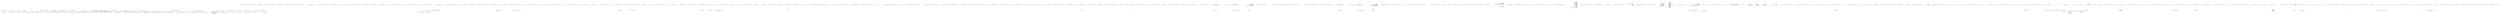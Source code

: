 digraph  {
n233 [label="CommandLine.CommandLineParser", span=""];
n234 [label=object, span=""];
n0 [cluster="CommandLine.CommandLineParser.CommandLineParser()", label="Entry CommandLine.CommandLineParser.CommandLineParser()", span="51-51"];
n1 [cluster="CommandLine.CommandLineParser.CommandLineParser()", label="_settings = new CommandLineParserSettings()", span="53-53"];
n2 [cluster="CommandLine.CommandLineParser.CommandLineParser()", label="Exit CommandLine.CommandLineParser.CommandLineParser()", span="51-51"];
n3 [cluster="CommandLine.CommandLineParserSettings.CommandLineParserSettings()", label="Entry CommandLine.CommandLineParserSettings.CommandLineParserSettings()", span="45-45"];
n4 [cluster="CommandLine.CommandLineParser.CommandLineParser(bool)", label="Entry CommandLine.CommandLineParser.CommandLineParser(bool)", span="58-58"];
n5 [cluster="CommandLine.CommandLineParser.CommandLineParser(bool)", label="_settings = new CommandLineParserSettings(false, false, Console.Error)", span="61-61"];
n6 [cluster="CommandLine.CommandLineParser.CommandLineParser(bool)", label="Exit CommandLine.CommandLineParser.CommandLineParser(bool)", span="58-58"];
n7 [cluster="CommandLine.CommandLineParserSettings.CommandLineParserSettings(bool, bool, System.IO.TextWriter)", label="Entry CommandLine.CommandLineParserSettings.CommandLineParserSettings(bool, bool, System.IO.TextWriter)", span="105-105"];
n8 [cluster="CommandLine.CommandLineParser.CommandLineParser(CommandLine.CommandLineParserSettings)", label="Entry CommandLine.CommandLineParser.CommandLineParser(CommandLine.CommandLineParserSettings)", span="70-70"];
n9 [cluster="CommandLine.CommandLineParser.CommandLineParser(CommandLine.CommandLineParserSettings)", label="Assumes.NotNull(settings, ''settings'', SR.ArgumentNullException_CommandLineParserSettingsInstanceCannotBeNull)", span="72-72"];
n10 [cluster="CommandLine.CommandLineParser.CommandLineParser(CommandLine.CommandLineParserSettings)", label="_settings = settings", span="73-73"];
n12 [cluster="CommandLine.Utils.Assumes.NotNull<T>(T, string, string)", label="Entry CommandLine.Utils.Assumes.NotNull<T>(T, string, string)", span="45-45"];
n11 [cluster="CommandLine.CommandLineParser.CommandLineParser(CommandLine.CommandLineParserSettings)", label="Exit CommandLine.CommandLineParser.CommandLineParser(CommandLine.CommandLineParserSettings)", span="70-70"];
n13 [cluster="CommandLine.CommandLineParser.ParseArguments(string[], object)", label="Entry CommandLine.CommandLineParser.ParseArguments(string[], object)", span="94-94"];
n14 [cluster="CommandLine.CommandLineParser.ParseArguments(string[], object)", label="Assumes.NotNull(args, ''args'', SR.ArgumentNullException_ArgsStringArrayCannotBeNull)", span="96-96"];
n15 [cluster="CommandLine.CommandLineParser.ParseArguments(string[], object)", label="Assumes.NotNull(options, ''options'', SR.ArgumentNullException_OptionsInstanceCannotBeNull)", span="97-97"];
n16 [cluster="CommandLine.CommandLineParser.ParseArguments(string[], object)", label="return DoParseArguments(args, options);", span="99-99"];
n17 [cluster="CommandLine.CommandLineParser.ParseArguments(string[], object)", label="Exit CommandLine.CommandLineParser.ParseArguments(string[], object)", span="94-94"];
n18 [cluster="CommandLine.CommandLineParser.DoParseArguments(string[], object)", label="Entry CommandLine.CommandLineParser.DoParseArguments(string[], object)", span="124-124"];
n19 [cluster="CommandLine.CommandLineParser.ParseArguments(string[], object, System.IO.TextWriter)", label="Entry CommandLine.CommandLineParser.ParseArguments(string[], object, System.IO.TextWriter)", span="115-115"];
n20 [cluster="CommandLine.CommandLineParser.ParseArguments(string[], object, System.IO.TextWriter)", label="Assumes.NotNull(args, ''args'', SR.ArgumentNullException_ArgsStringArrayCannotBeNull)", span="117-117"];
n21 [cluster="CommandLine.CommandLineParser.ParseArguments(string[], object, System.IO.TextWriter)", label="Assumes.NotNull(options, ''options'', SR.ArgumentNullException_OptionsInstanceCannotBeNull)", span="118-118"];
n22 [cluster="CommandLine.CommandLineParser.ParseArguments(string[], object, System.IO.TextWriter)", label="_settings.HelpWriter = helpWriter", span="120-120"];
n23 [cluster="CommandLine.CommandLineParser.ParseArguments(string[], object, System.IO.TextWriter)", label="return DoParseArguments(args, options);", span="121-121"];
n24 [cluster="CommandLine.CommandLineParser.ParseArguments(string[], object, System.IO.TextWriter)", label="Exit CommandLine.CommandLineParser.ParseArguments(string[], object, System.IO.TextWriter)", span="115-115"];
n25 [cluster="CommandLine.CommandLineParser.DoParseArguments(string[], object)", label="var pair = ReflectionUtil.RetrieveMethod<HelpOptionAttribute>(options)", span="126-126"];
n27 [cluster="CommandLine.CommandLineParser.DoParseArguments(string[], object)", label="_context = new ParserContext(args, options)", span="129-129"];
n29 [cluster="CommandLine.CommandLineParser.DoParseArguments(string[], object)", label="ParseHelp(args, pair.Right) || !DoParseArgumentsDispatcher(_context)", span="134-134"];
n31 [cluster="CommandLine.CommandLineParser.DoParseArguments(string[], object)", label="HelpOptionAttribute.InvokeMethod(options, pair, out helpText)", span="137-137"];
n26 [cluster="CommandLine.CommandLineParser.DoParseArguments(string[], object)", label="var helpWriter = _settings.HelpWriter", span="127-127"];
n37 [cluster="CommandLine.Utils.ReflectionUtil.RetrieveMethod<TAttribute>(object)", label="Entry CommandLine.Utils.ReflectionUtil.RetrieveMethod<TAttribute>(object)", span="72-72"];
n28 [cluster="CommandLine.CommandLineParser.DoParseArguments(string[], object)", label="pair != null && helpWriter != null", span="131-131"];
n32 [cluster="CommandLine.CommandLineParser.DoParseArguments(string[], object)", label="helpWriter.Write(helpText)", span="138-138"];
n38 [cluster="CommandLine.ParserContext.ParserContext(string[], object)", label="Entry CommandLine.ParserContext.ParserContext(string[], object)", span="42-42"];
n35 [cluster="CommandLine.CommandLineParser.DoParseArguments(string[], object)", label="return DoParseArgumentsDispatcher(_context);", span="144-144"];
n30 [cluster="CommandLine.CommandLineParser.DoParseArguments(string[], object)", label="string helpText", span="136-136"];
n34 [cluster="CommandLine.CommandLineParser.DoParseArguments(string[], object)", label="return true;", span="141-141"];
n39 [cluster="CommandLine.CommandLineParser.ParseHelp(string[], CommandLine.HelpOptionAttribute)", label="Entry CommandLine.CommandLineParser.ParseHelp(string[], CommandLine.HelpOptionAttribute)", span="199-199"];
n40 [cluster="CommandLine.CommandLineParser.DoParseArgumentsDispatcher(CommandLine.ParserContext)", label="Entry CommandLine.CommandLineParser.DoParseArgumentsDispatcher(CommandLine.ParserContext)", span="147-147"];
n41 [cluster="CommandLine.HelpOptionAttribute.InvokeMethod(object, CommandLine.Utils.Pair<System.Reflection.MethodInfo, CommandLine.HelpOptionAttribute>, out string)", label="Entry CommandLine.HelpOptionAttribute.InvokeMethod(object, CommandLine.Utils.Pair<System.Reflection.MethodInfo, CommandLine.HelpOptionAttribute>, out string)", span="100-100"];
n33 [cluster="CommandLine.CommandLineParser.DoParseArguments(string[], object)", label="return false;", span="139-139"];
n42 [cluster="System.IO.TextWriter.Write(string)", label="Entry System.IO.TextWriter.Write(string)", span="0-0"];
n36 [cluster="CommandLine.CommandLineParser.DoParseArguments(string[], object)", label="Exit CommandLine.CommandLineParser.DoParseArguments(string[], object)", span="124-124"];
n43 [cluster="CommandLine.CommandLineParser.DoParseArgumentsDispatcher(CommandLine.ParserContext)", label="return context.Target.HasVerbs() ?\r\n                DoParseArgumentsVerbs(context) :\r\n                DoParseArgumentsCore(context);", span="149-151"];
n44 [cluster="CommandLine.CommandLineParser.DoParseArgumentsDispatcher(CommandLine.ParserContext)", label="Exit CommandLine.CommandLineParser.DoParseArgumentsDispatcher(CommandLine.ParserContext)", span="147-147"];
n45 [cluster="object.HasVerbs()", label="Entry object.HasVerbs()", span="33-33"];
n46 [cluster="CommandLine.CommandLineParser.DoParseArgumentsVerbs(CommandLine.ParserContext)", label="Entry CommandLine.CommandLineParser.DoParseArgumentsVerbs(CommandLine.ParserContext)", span="265-265"];
n47 [cluster="CommandLine.CommandLineParser.DoParseArgumentsCore(CommandLine.ParserContext)", label="Entry CommandLine.CommandLineParser.DoParseArgumentsCore(CommandLine.ParserContext)", span="154-154"];
n49 [cluster="CommandLine.CommandLineParser.DoParseArgumentsCore(CommandLine.ParserContext)", label="var optionMap = OptionMap.Create(context.Target, _settings)", span="157-157"];
n58 [cluster="CommandLine.CommandLineParser.DoParseArgumentsCore(CommandLine.ParserContext)", label="var result = parser.Parse(arguments, optionMap, context.Target)", span="172-172"];
n60 [cluster="CommandLine.CommandLineParser.DoParseArgumentsCore(CommandLine.ParserContext)", label="SetParserStateIfNeeded(context.Target, parser.PostParsingState)", span="175-175"];
n67 [cluster="CommandLine.CommandLineParser.DoParseArgumentsCore(CommandLine.ParserContext)", label="hadError |= !optionMap.EnforceRules()", span="194-194"];
n50 [cluster="CommandLine.CommandLineParser.DoParseArgumentsCore(CommandLine.ParserContext)", label="optionMap.SetDefaults()", span="158-158"];
n70 [cluster="CommandLine.Internal.OptionMap.Create(object, CommandLine.CommandLineParserSettings)", label="Entry CommandLine.Internal.OptionMap.Create(object, CommandLine.CommandLineParserSettings)", span="75-75"];
n71 [cluster="CommandLine.Internal.OptionMap.SetDefaults()", label="Entry CommandLine.Internal.OptionMap.SetDefaults()", span="156-156"];
n72 [cluster="CommandLine.Internal.Target.Target(object)", label="Entry CommandLine.Internal.Target.Target(object)", span="38-38"];
n53 [cluster="CommandLine.CommandLineParser.DoParseArgumentsCore(CommandLine.ParserContext)", label="arguments.MoveNext()", span="162-162"];
n73 [cluster="CommandLine.Internal.StringArrayEnumerator.StringArrayEnumerator(string[])", label="Entry CommandLine.Internal.StringArrayEnumerator.StringArrayEnumerator(string[])", span="41-41"];
n54 [cluster="CommandLine.CommandLineParser.DoParseArgumentsCore(CommandLine.ParserContext)", label="var argument = arguments.Current", span="164-164"];
n63 [cluster="CommandLine.CommandLineParser.DoParseArgumentsCore(CommandLine.ParserContext)", label="arguments.MoveNext()", span="182-182"];
n74 [cluster="CommandLine.Internal.IArgumentEnumerator.MoveNext()", label="Entry CommandLine.Internal.IArgumentEnumerator.MoveNext()", span="38-38"];
n55 [cluster="CommandLine.CommandLineParser.DoParseArgumentsCore(CommandLine.ParserContext)", label="string.IsNullOrEmpty(argument)", span="165-165"];
n56 [cluster="CommandLine.CommandLineParser.DoParseArgumentsCore(CommandLine.ParserContext)", label="var parser = ArgumentParser.Create(argument, _settings.IgnoreUnknownArguments)", span="169-169"];
n75 [cluster="string.IsNullOrEmpty(string)", label="Entry string.IsNullOrEmpty(string)", span="0-0"];
n57 [cluster="CommandLine.CommandLineParser.DoParseArgumentsCore(CommandLine.ParserContext)", label="parser != null", span="170-170"];
n76 [cluster="CommandLine.Internal.ArgumentParser.Create(string, bool)", label="Entry CommandLine.Internal.ArgumentParser.Create(string, bool)", span="52-52"];
n59 [cluster="CommandLine.CommandLineParser.DoParseArgumentsCore(CommandLine.ParserContext)", label="(result & PresentParserState.Failure) == PresentParserState.Failure", span="173-173"];
n77 [cluster="CommandLine.Internal.ArgumentParser.Parse(CommandLine.Internal.IArgumentEnumerator, CommandLine.Internal.OptionMap, object)", label="Entry CommandLine.Internal.ArgumentParser.Parse(CommandLine.Internal.IArgumentEnumerator, CommandLine.Internal.OptionMap, object)", span="43-43"];
n62 [cluster="CommandLine.CommandLineParser.DoParseArgumentsCore(CommandLine.ParserContext)", label="(result & PresentParserState.MoveOnNextElement) == PresentParserState.MoveOnNextElement", span="180-180"];
n61 [cluster="CommandLine.CommandLineParser.DoParseArgumentsCore(CommandLine.ParserContext)", label="hadError = true", span="176-176"];
n78 [cluster="CommandLine.CommandLineParser.SetParserStateIfNeeded(object, System.Collections.Generic.IEnumerable<CommandLine.ParsingError>)", label="Entry CommandLine.CommandLineParser.SetParserStateIfNeeded(object, System.Collections.Generic.IEnumerable<CommandLine.ParsingError>)", span="482-482"];
n66 [cluster="CommandLine.CommandLineParser.DoParseArgumentsCore(CommandLine.ParserContext)", label="hadError = true", span="189-189"];
n79 [cluster="CommandLine.Internal.Target.AddValueItemIfAllowed(string)", label="Entry CommandLine.Internal.Target.AddValueItemIfAllowed(string)", span="50-50"];
n68 [cluster="CommandLine.CommandLineParser.DoParseArgumentsCore(CommandLine.ParserContext)", label="return !hadError;", span="196-196"];
n80 [cluster="CommandLine.Internal.OptionMap.EnforceRules()", label="Entry CommandLine.Internal.OptionMap.EnforceRules()", span="151-151"];
n69 [cluster="CommandLine.CommandLineParser.DoParseArgumentsCore(CommandLine.ParserContext)", label="Exit CommandLine.CommandLineParser.DoParseArgumentsCore(CommandLine.ParserContext)", span="154-154"];
n81 [cluster="CommandLine.CommandLineParser.ParseHelp(string[], CommandLine.HelpOptionAttribute)", label="var caseSensitive = _settings.CaseSensitive", span="201-201"];
n82 [cluster="CommandLine.CommandLineParser.ParseHelp(string[], CommandLine.HelpOptionAttribute)", label=args, span="202-202"];
n83 [cluster="CommandLine.CommandLineParser.ParseHelp(string[], CommandLine.HelpOptionAttribute)", label="helpOption.ShortName != null", span="204-204"];
n84 [cluster="CommandLine.CommandLineParser.ParseHelp(string[], CommandLine.HelpOptionAttribute)", label="ArgumentParser.CompareShort(arg, helpOption.ShortName, caseSensitive)", span="206-206"];
n86 [cluster="CommandLine.CommandLineParser.ParseHelp(string[], CommandLine.HelpOptionAttribute)", label="string.IsNullOrEmpty(helpOption.LongName)", span="211-211"];
n87 [cluster="CommandLine.CommandLineParser.ParseHelp(string[], CommandLine.HelpOptionAttribute)", label="ArgumentParser.CompareLong(arg, helpOption.LongName, caseSensitive)", span="215-215"];
n89 [cluster="CommandLine.CommandLineParser.ParseHelp(string[], CommandLine.HelpOptionAttribute)", label="return false;", span="220-220"];
n85 [cluster="CommandLine.CommandLineParser.ParseHelp(string[], CommandLine.HelpOptionAttribute)", label="return true;", span="208-208"];
n91 [cluster="CommandLine.Internal.ArgumentParser.CompareShort(string, char?, bool)", label="Entry CommandLine.Internal.ArgumentParser.CompareShort(string, char?, bool)", span="94-94"];
n88 [cluster="CommandLine.CommandLineParser.ParseHelp(string[], CommandLine.HelpOptionAttribute)", label="return true;", span="217-217"];
n92 [cluster="CommandLine.Internal.ArgumentParser.CompareLong(string, string, bool)", label="Entry CommandLine.Internal.ArgumentParser.CompareLong(string, string, bool)", span="100-100"];
n90 [cluster="CommandLine.CommandLineParser.ParseHelp(string[], CommandLine.HelpOptionAttribute)", label="Exit CommandLine.CommandLineParser.ParseHelp(string[], CommandLine.HelpOptionAttribute)", span="199-199"];
n93 [cluster="CommandLine.CommandLineParser.GetVerbOptionsInstanceByName(string, object, out bool)", label="Entry CommandLine.CommandLineParser.GetVerbOptionsInstanceByName(string, object, out bool)", span="232-232"];
n94 [cluster="CommandLine.CommandLineParser.GetVerbOptionsInstanceByName(string, object, out bool)", label="found = false", span="234-234"];
n95 [cluster="CommandLine.CommandLineParser.GetVerbOptionsInstanceByName(string, object, out bool)", label="string.IsNullOrEmpty(verb)", span="235-235"];
n96 [cluster="CommandLine.CommandLineParser.GetVerbOptionsInstanceByName(string, object, out bool)", label="return target;", span="237-237"];
n97 [cluster="CommandLine.CommandLineParser.GetVerbOptionsInstanceByName(string, object, out bool)", label="var pair = ReflectionUtil.RetrieveOptionProperty<VerbOptionAttribute>(target, verb)", span="239-239"];
n99 [cluster="CommandLine.CommandLineParser.GetVerbOptionsInstanceByName(string, object, out bool)", label="return found ? pair.Left.GetValue(target, null) : target;", span="241-241"];
n98 [cluster="CommandLine.CommandLineParser.GetVerbOptionsInstanceByName(string, object, out bool)", label="found = pair != null", span="240-240"];
n101 [cluster="CommandLine.Utils.ReflectionUtil.RetrieveOptionProperty<TAttribute>(object, string)", label="Entry CommandLine.Utils.ReflectionUtil.RetrieveOptionProperty<TAttribute>(object, string)", span="171-171"];
n100 [cluster="CommandLine.CommandLineParser.GetVerbOptionsInstanceByName(string, object, out bool)", label="Exit CommandLine.CommandLineParser.GetVerbOptionsInstanceByName(string, object, out bool)", span="232-232"];
n102 [cluster="System.Reflection.PropertyInfo.GetValue(object, object[])", label="Entry System.Reflection.PropertyInfo.GetValue(object, object[])", span="0-0"];
n103 [cluster="CommandLine.CommandLineParser.WasVerbOptionInvoked(string)", label="Entry CommandLine.CommandLineParser.WasVerbOptionInvoked(string)", span="252-252"];
n104 [cluster="CommandLine.CommandLineParser.WasVerbOptionInvoked(string)", label="string.IsNullOrEmpty(verb) || (verb.Length > 0 && verb[0] == '-')", span="254-254"];
n108 [cluster="CommandLine.CommandLineParser.WasVerbOptionInvoked(string)", label="return string.Compare(_context.FirstArgument, verb, _settings.StringComparison) == 0;", span="262-262"];
n105 [cluster="CommandLine.CommandLineParser.WasVerbOptionInvoked(string)", label="return false;", span="256-256"];
n106 [cluster="CommandLine.CommandLineParser.WasVerbOptionInvoked(string)", label="!_context.HasAtLeastOneArgument()", span="258-258"];
n107 [cluster="CommandLine.CommandLineParser.WasVerbOptionInvoked(string)", label="return false;", span="260-260"];
n110 [cluster="CommandLine.ParserContext.HasAtLeastOneArgument()", label="Entry CommandLine.ParserContext.HasAtLeastOneArgument()", span="65-65"];
n109 [cluster="CommandLine.CommandLineParser.WasVerbOptionInvoked(string)", label="Exit CommandLine.CommandLineParser.WasVerbOptionInvoked(string)", span="252-252"];
n111 [cluster="string.Compare(string, string, System.StringComparison)", label="Entry string.Compare(string, string, System.StringComparison)", span="0-0"];
n112 [cluster="CommandLine.CommandLineParser.DoParseArgumentsVerbs(CommandLine.ParserContext)", label="var verbs = ReflectionUtil.RetrievePropertyList<VerbOptionAttribute>(context.Target)", span="267-267"];
n113 [cluster="CommandLine.CommandLineParser.DoParseArgumentsVerbs(CommandLine.ParserContext)", label="var helpInfo = ReflectionUtil.RetrieveMethod<HelpVerbOptionAttribute>(context.Target)", span="268-268"];
n114 [cluster="CommandLine.CommandLineParser.DoParseArgumentsVerbs(CommandLine.ParserContext)", label="context.HasNoArguments()", span="269-269"];
n116 [cluster="CommandLine.CommandLineParser.DoParseArgumentsVerbs(CommandLine.ParserContext)", label="DisplayHelpVerbText(context.Target, helpInfo, null)", span="273-273"];
n118 [cluster="CommandLine.CommandLineParser.DoParseArgumentsVerbs(CommandLine.ParserContext)", label="var optionMap = OptionMap.Create(context.Target, verbs, _settings)", span="277-277"];
n119 [cluster="CommandLine.CommandLineParser.DoParseArgumentsVerbs(CommandLine.ParserContext)", label="TryParseHelpVerb(context.Arguments, context.Target, helpInfo, optionMap)", span="279-279"];
n121 [cluster="CommandLine.CommandLineParser.DoParseArgumentsVerbs(CommandLine.ParserContext)", label="var verbOption = optionMap[context.FirstArgument]", span="284-284"];
n124 [cluster="CommandLine.CommandLineParser.DoParseArgumentsVerbs(CommandLine.ParserContext)", label="DisplayHelpVerbText(context.Target, helpInfo, null)", span="290-290"];
n126 [cluster="CommandLine.CommandLineParser.DoParseArgumentsVerbs(CommandLine.ParserContext)", label="verbOption.GetValue(context.Target) == null", span="294-294"];
n127 [cluster="CommandLine.CommandLineParser.DoParseArgumentsVerbs(CommandLine.ParserContext)", label="verbOption.CreateInstance(context.Target)", span="297-297"];
n128 [cluster="CommandLine.CommandLineParser.DoParseArgumentsVerbs(CommandLine.ParserContext)", label="var verbResult = DoParseArgumentsCore(context.ToCoreInstance(verbOption))", span="299-299"];
n130 [cluster="CommandLine.CommandLineParser.DoParseArgumentsVerbs(CommandLine.ParserContext)", label="DisplayHelpVerbText(context.Target, helpInfo, context.FirstArgument)", span="303-303"];
n133 [cluster="CommandLine.Utils.ReflectionUtil.RetrievePropertyList<TAttribute>(object)", label="Entry CommandLine.Utils.ReflectionUtil.RetrievePropertyList<TAttribute>(object)", span="38-38"];
n115 [cluster="CommandLine.CommandLineParser.DoParseArgumentsVerbs(CommandLine.ParserContext)", label="helpInfo != null || _settings.HelpWriter != null", span="271-271"];
n123 [cluster="CommandLine.CommandLineParser.DoParseArgumentsVerbs(CommandLine.ParserContext)", label="helpInfo != null", span="288-288"];
n134 [cluster="CommandLine.ParserContext.HasNoArguments()", label="Entry CommandLine.ParserContext.HasNoArguments()", span="60-60"];
n117 [cluster="CommandLine.CommandLineParser.DoParseArgumentsVerbs(CommandLine.ParserContext)", label="return false;", span="275-275"];
n135 [cluster="CommandLine.CommandLineParser.DisplayHelpVerbText(object, CommandLine.Utils.Pair<System.Reflection.MethodInfo, CommandLine.HelpVerbOptionAttribute>, string)", label="Entry CommandLine.CommandLineParser.DisplayHelpVerbText(object, CommandLine.Utils.Pair<System.Reflection.MethodInfo, CommandLine.HelpVerbOptionAttribute>, string)", span="336-336"];
n136 [cluster="CommandLine.Internal.OptionMap.Create(object, System.Collections.Generic.IList<CommandLine.Utils.Pair<System.Reflection.PropertyInfo, CommandLine.VerbOptionAttribute>>, CommandLine.CommandLineParserSettings)", label="Entry CommandLine.Internal.OptionMap.Create(object, System.Collections.Generic.IList<CommandLine.Utils.Pair<System.Reflection.PropertyInfo, CommandLine.VerbOptionAttribute>>, CommandLine.CommandLineParserSettings)", span="94-94"];
n120 [cluster="CommandLine.CommandLineParser.DoParseArgumentsVerbs(CommandLine.ParserContext)", label="return false;", span="282-282"];
n137 [cluster="CommandLine.CommandLineParser.TryParseHelpVerb(string[], object, CommandLine.Utils.Pair<System.Reflection.MethodInfo, CommandLine.HelpVerbOptionAttribute>, CommandLine.Internal.OptionMap)", label="Entry CommandLine.CommandLineParser.TryParseHelpVerb(string[], object, CommandLine.Utils.Pair<System.Reflection.MethodInfo, CommandLine.HelpVerbOptionAttribute>, CommandLine.Internal.OptionMap)", span="308-308"];
n122 [cluster="CommandLine.CommandLineParser.DoParseArgumentsVerbs(CommandLine.ParserContext)", label="verbOption == null", span="286-286"];
n125 [cluster="CommandLine.CommandLineParser.DoParseArgumentsVerbs(CommandLine.ParserContext)", label="return false;", span="292-292"];
n138 [cluster="CommandLine.Internal.OptionInfo.GetValue(object)", label="Entry CommandLine.Internal.OptionInfo.GetValue(object)", span="240-240"];
n139 [cluster="CommandLine.Internal.OptionInfo.CreateInstance(object)", label="Entry CommandLine.Internal.OptionInfo.CreateInstance(object)", span="245-245"];
n129 [cluster="CommandLine.CommandLineParser.DoParseArgumentsVerbs(CommandLine.ParserContext)", label="!verbResult", span="300-300"];
n140 [cluster="CommandLine.ParserContext.ToCoreInstance(CommandLine.Internal.OptionInfo)", label="Entry CommandLine.ParserContext.ToCoreInstance(CommandLine.Internal.OptionInfo)", span="48-48"];
n131 [cluster="CommandLine.CommandLineParser.DoParseArgumentsVerbs(CommandLine.ParserContext)", label="return verbResult;", span="305-305"];
n132 [cluster="CommandLine.CommandLineParser.DoParseArgumentsVerbs(CommandLine.ParserContext)", label="Exit CommandLine.CommandLineParser.DoParseArgumentsVerbs(CommandLine.ParserContext)", span="265-265"];
n141 [cluster="CommandLine.CommandLineParser.TryParseHelpVerb(string[], object, CommandLine.Utils.Pair<System.Reflection.MethodInfo, CommandLine.HelpVerbOptionAttribute>, CommandLine.Internal.OptionMap)", label="var helpWriter = _settings.HelpWriter", span="310-310"];
n142 [cluster="CommandLine.CommandLineParser.TryParseHelpVerb(string[], object, CommandLine.Utils.Pair<System.Reflection.MethodInfo, CommandLine.HelpVerbOptionAttribute>, CommandLine.Internal.OptionMap)", label="helpInfo != null && helpWriter != null", span="311-311"];
n143 [cluster="CommandLine.CommandLineParser.TryParseHelpVerb(string[], object, CommandLine.Utils.Pair<System.Reflection.MethodInfo, CommandLine.HelpVerbOptionAttribute>, CommandLine.Internal.OptionMap)", label="string.Compare(args[0], helpInfo.Right.LongName, _settings.StringComparison) == 0", span="313-313"];
n144 [cluster="CommandLine.CommandLineParser.TryParseHelpVerb(string[], object, CommandLine.Utils.Pair<System.Reflection.MethodInfo, CommandLine.HelpVerbOptionAttribute>, CommandLine.Internal.OptionMap)", label="var verb = args.Length > 1 ? args[1] : null", span="316-316"];
n146 [cluster="CommandLine.CommandLineParser.TryParseHelpVerb(string[], object, CommandLine.Utils.Pair<System.Reflection.MethodInfo, CommandLine.HelpVerbOptionAttribute>, CommandLine.Internal.OptionMap)", label="var verbOption = optionMap[verb]", span="319-319"];
n148 [cluster="CommandLine.CommandLineParser.TryParseHelpVerb(string[], object, CommandLine.Utils.Pair<System.Reflection.MethodInfo, CommandLine.HelpVerbOptionAttribute>, CommandLine.Internal.OptionMap)", label="verbOption.GetValue(options) == null", span="322-322"];
n149 [cluster="CommandLine.CommandLineParser.TryParseHelpVerb(string[], object, CommandLine.Utils.Pair<System.Reflection.MethodInfo, CommandLine.HelpVerbOptionAttribute>, CommandLine.Internal.OptionMap)", label="verbOption.CreateInstance(options)", span="325-325"];
n150 [cluster="CommandLine.CommandLineParser.TryParseHelpVerb(string[], object, CommandLine.Utils.Pair<System.Reflection.MethodInfo, CommandLine.HelpVerbOptionAttribute>, CommandLine.Internal.OptionMap)", label="DisplayHelpVerbText(options, helpInfo, verb)", span="329-329"];
n152 [cluster="CommandLine.CommandLineParser.TryParseHelpVerb(string[], object, CommandLine.Utils.Pair<System.Reflection.MethodInfo, CommandLine.HelpVerbOptionAttribute>, CommandLine.Internal.OptionMap)", label="return false;", span="333-333"];
n145 [cluster="CommandLine.CommandLineParser.TryParseHelpVerb(string[], object, CommandLine.Utils.Pair<System.Reflection.MethodInfo, CommandLine.HelpVerbOptionAttribute>, CommandLine.Internal.OptionMap)", label="verb != null", span="317-317"];
n147 [cluster="CommandLine.CommandLineParser.TryParseHelpVerb(string[], object, CommandLine.Utils.Pair<System.Reflection.MethodInfo, CommandLine.HelpVerbOptionAttribute>, CommandLine.Internal.OptionMap)", label="verbOption != null", span="320-320"];
n151 [cluster="CommandLine.CommandLineParser.TryParseHelpVerb(string[], object, CommandLine.Utils.Pair<System.Reflection.MethodInfo, CommandLine.HelpVerbOptionAttribute>, CommandLine.Internal.OptionMap)", label="return true;", span="330-330"];
n153 [cluster="CommandLine.CommandLineParser.TryParseHelpVerb(string[], object, CommandLine.Utils.Pair<System.Reflection.MethodInfo, CommandLine.HelpVerbOptionAttribute>, CommandLine.Internal.OptionMap)", label="Exit CommandLine.CommandLineParser.TryParseHelpVerb(string[], object, CommandLine.Utils.Pair<System.Reflection.MethodInfo, CommandLine.HelpVerbOptionAttribute>, CommandLine.Internal.OptionMap)", span="308-308"];
n154 [cluster="CommandLine.CommandLineParser.DisplayHelpVerbText(object, CommandLine.Utils.Pair<System.Reflection.MethodInfo, CommandLine.HelpVerbOptionAttribute>, string)", label="string helpText", span="338-338"];
n155 [cluster="CommandLine.CommandLineParser.DisplayHelpVerbText(object, CommandLine.Utils.Pair<System.Reflection.MethodInfo, CommandLine.HelpVerbOptionAttribute>, string)", label="verb == null", span="339-339"];
n156 [cluster="CommandLine.CommandLineParser.DisplayHelpVerbText(object, CommandLine.Utils.Pair<System.Reflection.MethodInfo, CommandLine.HelpVerbOptionAttribute>, string)", label="HelpVerbOptionAttribute.InvokeMethod(options, helpInfo, null, out helpText)", span="341-341"];
n157 [cluster="CommandLine.CommandLineParser.DisplayHelpVerbText(object, CommandLine.Utils.Pair<System.Reflection.MethodInfo, CommandLine.HelpVerbOptionAttribute>, string)", label="HelpVerbOptionAttribute.InvokeMethod(options, helpInfo, verb, out helpText)", span="345-345"];
n158 [cluster="CommandLine.CommandLineParser.DisplayHelpVerbText(object, CommandLine.Utils.Pair<System.Reflection.MethodInfo, CommandLine.HelpVerbOptionAttribute>, string)", label="_settings.HelpWriter != null", span="347-347"];
n161 [cluster="CommandLine.HelpVerbOptionAttribute.InvokeMethod(object, CommandLine.Utils.Pair<System.Reflection.MethodInfo, CommandLine.HelpVerbOptionAttribute>, string, out string)", label="Entry CommandLine.HelpVerbOptionAttribute.InvokeMethod(object, CommandLine.Utils.Pair<System.Reflection.MethodInfo, CommandLine.HelpVerbOptionAttribute>, string, out string)", span="85-85"];
n159 [cluster="CommandLine.CommandLineParser.DisplayHelpVerbText(object, CommandLine.Utils.Pair<System.Reflection.MethodInfo, CommandLine.HelpVerbOptionAttribute>, string)", label="_settings.HelpWriter.Write(helpText)", span="349-349"];
n160 [cluster="CommandLine.CommandLineParser.DisplayHelpVerbText(object, CommandLine.Utils.Pair<System.Reflection.MethodInfo, CommandLine.HelpVerbOptionAttribute>, string)", label="Exit CommandLine.CommandLineParser.DisplayHelpVerbText(object, CommandLine.Utils.Pair<System.Reflection.MethodInfo, CommandLine.HelpVerbOptionAttribute>, string)", span="336-336"];
n162 [cluster="CommandLine.CommandLineParser.ParseArgumentsStrict(string[], object)", label="Entry CommandLine.CommandLineParser.ParseArgumentsStrict(string[], object)", span="372-372"];
n163 [cluster="CommandLine.CommandLineParser.ParseArgumentsStrict(string[], object)", label="Assumes.NotNull(args, ''args'', SR.ArgumentNullException_ArgsStringArrayCannotBeNull)", span="374-374"];
n164 [cluster="CommandLine.CommandLineParser.ParseArgumentsStrict(string[], object)", label="Assumes.NotNull(options, ''options'', SR.ArgumentNullException_OptionsInstanceCannotBeNull)", span="375-375"];
n165 [cluster="CommandLine.CommandLineParser.ParseArgumentsStrict(string[], object)", label="return DoParseArgumentsStrict(args, options, DefaultExitCodeFail);", span="377-377"];
n166 [cluster="CommandLine.CommandLineParser.ParseArgumentsStrict(string[], object)", label="Exit CommandLine.CommandLineParser.ParseArgumentsStrict(string[], object)", span="372-372"];
n167 [cluster="CommandLine.CommandLineParser.DoParseArgumentsStrict(string[], object, int)", label="Entry CommandLine.CommandLineParser.DoParseArgumentsStrict(string[], object, int)", span="449-449"];
n168 [cluster="CommandLine.CommandLineParser.ParseArgumentsStrict(string[], object, int)", label="Entry CommandLine.CommandLineParser.ParseArgumentsStrict(string[], object, int)", span="392-392"];
n169 [cluster="CommandLine.CommandLineParser.ParseArgumentsStrict(string[], object, int)", label="Assumes.NotNull(args, ''args'', SR.ArgumentNullException_ArgsStringArrayCannotBeNull)", span="394-394"];
n170 [cluster="CommandLine.CommandLineParser.ParseArgumentsStrict(string[], object, int)", label="Assumes.NotNull(options, ''options'', SR.ArgumentNullException_OptionsInstanceCannotBeNull)", span="395-395"];
n171 [cluster="CommandLine.CommandLineParser.ParseArgumentsStrict(string[], object, int)", label="return DoParseArgumentsStrict(args, options, exitCode);", span="397-397"];
n172 [cluster="CommandLine.CommandLineParser.ParseArgumentsStrict(string[], object, int)", label="Exit CommandLine.CommandLineParser.ParseArgumentsStrict(string[], object, int)", span="392-392"];
n173 [cluster="CommandLine.CommandLineParser.ParseArgumentsStrict(string[], object, System.IO.TextWriter)", label="Entry CommandLine.CommandLineParser.ParseArgumentsStrict(string[], object, System.IO.TextWriter)", span="414-414"];
n174 [cluster="CommandLine.CommandLineParser.ParseArgumentsStrict(string[], object, System.IO.TextWriter)", label="Assumes.NotNull(args, ''args'', SR.ArgumentNullException_ArgsStringArrayCannotBeNull)", span="416-416"];
n175 [cluster="CommandLine.CommandLineParser.ParseArgumentsStrict(string[], object, System.IO.TextWriter)", label="Assumes.NotNull(options, ''options'', SR.ArgumentNullException_OptionsInstanceCannotBeNull)", span="417-417"];
n176 [cluster="CommandLine.CommandLineParser.ParseArgumentsStrict(string[], object, System.IO.TextWriter)", label="_settings.HelpWriter = helpWriter", span="419-419"];
n177 [cluster="CommandLine.CommandLineParser.ParseArgumentsStrict(string[], object, System.IO.TextWriter)", label="return DoParseArgumentsStrict(args, options, DefaultExitCodeFail);", span="421-421"];
n178 [cluster="CommandLine.CommandLineParser.ParseArgumentsStrict(string[], object, System.IO.TextWriter)", label="Exit CommandLine.CommandLineParser.ParseArgumentsStrict(string[], object, System.IO.TextWriter)", span="414-414"];
n179 [cluster="CommandLine.CommandLineParser.ParseArguments(string[], object, System.IO.TextWriter, int)", label="Entry CommandLine.CommandLineParser.ParseArguments(string[], object, System.IO.TextWriter, int)", span="439-439"];
n180 [cluster="CommandLine.CommandLineParser.ParseArguments(string[], object, System.IO.TextWriter, int)", label="Assumes.NotNull(args, ''args'', SR.ArgumentNullException_ArgsStringArrayCannotBeNull)", span="441-441"];
n181 [cluster="CommandLine.CommandLineParser.ParseArguments(string[], object, System.IO.TextWriter, int)", label="Assumes.NotNull(options, ''options'', SR.ArgumentNullException_OptionsInstanceCannotBeNull)", span="442-442"];
n182 [cluster="CommandLine.CommandLineParser.ParseArguments(string[], object, System.IO.TextWriter, int)", label="_settings.HelpWriter = helpWriter", span="444-444"];
n183 [cluster="CommandLine.CommandLineParser.ParseArguments(string[], object, System.IO.TextWriter, int)", label="return DoParseArgumentsStrict(args, options, exitCode);", span="446-446"];
n184 [cluster="CommandLine.CommandLineParser.ParseArguments(string[], object, System.IO.TextWriter, int)", label="Exit CommandLine.CommandLineParser.ParseArguments(string[], object, System.IO.TextWriter, int)", span="439-439"];
n185 [cluster="CommandLine.CommandLineParser.DoParseArgumentsStrict(string[], object, int)", label="!DoParseArguments(args, options)", span="451-451"];
n186 [cluster="CommandLine.CommandLineParser.DoParseArgumentsStrict(string[], object, int)", label="InvokeAutoBuildIfNeeded(options)", span="453-453"];
n187 [cluster="CommandLine.CommandLineParser.DoParseArgumentsStrict(string[], object, int)", label="Environment.Exit(exitCode)", span="456-456"];
n188 [cluster="CommandLine.CommandLineParser.DoParseArgumentsStrict(string[], object, int)", label="return true;", span="464-464"];
n190 [cluster="CommandLine.CommandLineParser.InvokeAutoBuildIfNeeded(object)", label="Entry CommandLine.CommandLineParser.InvokeAutoBuildIfNeeded(object)", span="467-467"];
n191 [cluster="System.Environment.Exit(int)", label="Entry System.Environment.Exit(int)", span="0-0"];
n189 [cluster="CommandLine.CommandLineParser.DoParseArgumentsStrict(string[], object, int)", label="Exit CommandLine.CommandLineParser.DoParseArgumentsStrict(string[], object, int)", span="449-449"];
n192 [cluster="CommandLine.CommandLineParser.InvokeAutoBuildIfNeeded(object)", label="_settings.HelpWriter == null ||\r\n                options.HasHelp() ||\r\n                options.HasVerbHelp()", span="469-471"];
n194 [cluster="CommandLine.CommandLineParser.InvokeAutoBuildIfNeeded(object)", label="_settings.HelpWriter.Write(HelpText.AutoBuild(options,\r\n                current => HelpText.DefaultParsingErrorsHandler(options, current), options.HasVerbs()))", span="477-478"];
n200 [cluster="lambda expression", label="HelpText.DefaultParsingErrorsHandler(options, current)", span="478-478"];
n193 [cluster="CommandLine.CommandLineParser.InvokeAutoBuildIfNeeded(object)", label="return;", span="473-473"];
n196 [cluster="object.HasHelp()", label="Entry object.HasHelp()", span="38-38"];
n197 [cluster="object.HasVerbHelp()", label="Entry object.HasVerbHelp()", span="43-43"];
n195 [cluster="CommandLine.CommandLineParser.InvokeAutoBuildIfNeeded(object)", label="Exit CommandLine.CommandLineParser.InvokeAutoBuildIfNeeded(object)", span="467-467"];
n198 [cluster="CommandLine.Text.HelpText.AutoBuild(object, CommandLine.Text.ParsingErrorsHandler, bool)", label="Entry CommandLine.Text.HelpText.AutoBuild(object, CommandLine.Text.ParsingErrorsHandler, bool)", span="209-209"];
n199 [cluster="lambda expression", label="Entry lambda expression", span="478-478"];
n201 [cluster="lambda expression", label="Exit lambda expression", span="478-478"];
n202 [cluster="CommandLine.Text.HelpText.DefaultParsingErrorsHandler(object, CommandLine.Text.HelpText)", label="Entry CommandLine.Text.HelpText.DefaultParsingErrorsHandler(object, CommandLine.Text.HelpText)", span="248-248"];
n203 [cluster="CommandLine.CommandLineParser.SetParserStateIfNeeded(object, System.Collections.Generic.IEnumerable<CommandLine.ParsingError>)", label="!options.CanReceiveParserState()", span="484-484"];
n205 [cluster="CommandLine.CommandLineParser.SetParserStateIfNeeded(object, System.Collections.Generic.IEnumerable<CommandLine.ParsingError>)", label="var property = ReflectionUtil.RetrievePropertyList<ParserStateAttribute>(options)[0].Left", span="488-488"];
n206 [cluster="CommandLine.CommandLineParser.SetParserStateIfNeeded(object, System.Collections.Generic.IEnumerable<CommandLine.ParsingError>)", label="property.GetValue(options, null) == null", span="490-490"];
n207 [cluster="CommandLine.CommandLineParser.SetParserStateIfNeeded(object, System.Collections.Generic.IEnumerable<CommandLine.ParsingError>)", label="property.SetValue(options, new ParserState(), null)", span="493-493"];
n208 [cluster="CommandLine.CommandLineParser.SetParserStateIfNeeded(object, System.Collections.Generic.IEnumerable<CommandLine.ParsingError>)", label="var parserState = (IParserState) property.GetValue(options, null)", span="495-495"];
n209 [cluster="CommandLine.CommandLineParser.SetParserStateIfNeeded(object, System.Collections.Generic.IEnumerable<CommandLine.ParsingError>)", label=errors, span="496-496"];
n204 [cluster="CommandLine.CommandLineParser.SetParserStateIfNeeded(object, System.Collections.Generic.IEnumerable<CommandLine.ParsingError>)", label="return;", span="486-486"];
n212 [cluster="object.CanReceiveParserState()", label="Entry object.CanReceiveParserState()", span="48-48"];
n213 [cluster="CommandLine.ParserState.ParserState()", label="Entry CommandLine.ParserState.ParserState()", span="39-39"];
n214 [cluster="System.Reflection.PropertyInfo.SetValue(object, object, object[])", label="Entry System.Reflection.PropertyInfo.SetValue(object, object, object[])", span="0-0"];
n210 [cluster="CommandLine.CommandLineParser.SetParserStateIfNeeded(object, System.Collections.Generic.IEnumerable<CommandLine.ParsingError>)", label="parserState.Errors.Add(error)", span="498-498"];
n211 [cluster="CommandLine.CommandLineParser.SetParserStateIfNeeded(object, System.Collections.Generic.IEnumerable<CommandLine.ParsingError>)", label="Exit CommandLine.CommandLineParser.SetParserStateIfNeeded(object, System.Collections.Generic.IEnumerable<CommandLine.ParsingError>)", span="482-482"];
n215 [cluster="System.Collections.Generic.ICollection<T>.Add(T)", label="Entry System.Collections.Generic.ICollection<T>.Add(T)", span="0-0"];
n216 [cluster="CommandLine.CommandLineParser.Dispose()", label="Entry CommandLine.CommandLineParser.Dispose()", span="505-505"];
n217 [cluster="CommandLine.CommandLineParser.Dispose()", label="Dispose(true)", span="507-507"];
n218 [cluster="CommandLine.CommandLineParser.Dispose()", label="GC.SuppressFinalize(this)", span="509-509"];
n220 [cluster="CommandLine.CommandLineParser.Dispose(bool)", label="Entry CommandLine.CommandLineParser.Dispose(bool)", span="512-512"];
n219 [cluster="CommandLine.CommandLineParser.Dispose()", label="Exit CommandLine.CommandLineParser.Dispose()", span="505-505"];
n221 [cluster="System.GC.SuppressFinalize(object)", label="Entry System.GC.SuppressFinalize(object)", span="0-0"];
n222 [cluster="CommandLine.CommandLineParser.Dispose(bool)", label=_disposed, span="514-514"];
n224 [cluster="CommandLine.CommandLineParser.Dispose(bool)", label=disposing, span="518-518"];
n223 [cluster="CommandLine.CommandLineParser.Dispose(bool)", label="return;", span="516-516"];
n225 [cluster="CommandLine.CommandLineParser.Dispose(bool)", label="_settings != null", span="520-520"];
n228 [cluster="CommandLine.CommandLineParser.Dispose(bool)", label="Exit CommandLine.CommandLineParser.Dispose(bool)", span="512-512"];
n226 [cluster="CommandLine.CommandLineParser.Dispose(bool)", label="_settings.Dispose()", span="522-522"];
n227 [cluster="CommandLine.CommandLineParser.Dispose(bool)", label="_disposed = true", span="524-524"];
n229 [cluster="CommandLine.CommandLineParserSettings.Dispose()", label="Entry CommandLine.CommandLineParserSettings.Dispose()", span="163-163"];
n230 [cluster="CommandLine.CommandLineParser.~CommandLineParser()", label="Entry CommandLine.CommandLineParser.~CommandLineParser()", span="531-531"];
n231 [cluster="CommandLine.CommandLineParser.~CommandLineParser()", label="Dispose(false)", span="533-533"];
n232 [cluster="CommandLine.CommandLineParser.~CommandLineParser()", label="Exit CommandLine.CommandLineParser.~CommandLineParser()", span="531-531"];
m2_9 [cluster="CommandLine.Infrastructure.Maybe.Nothing<T>()", file="PropertyWriter.cs", label="Entry CommandLine.Infrastructure.Maybe.Nothing<T>()", span="63-63"];
m2_11 [cluster="System.Linq.Enumerable.Empty<TResult>()", file="PropertyWriter.cs", label="Entry System.Linq.Enumerable.Empty<TResult>()", span="0-0"];
m2_13 [cluster="CommandLine.Core.StatePair.Create<T>(T, System.Collections.Generic.IEnumerable<CommandLine.Error>)", file="PropertyWriter.cs", label="Entry CommandLine.Core.StatePair.Create<T>(T, System.Collections.Generic.IEnumerable<CommandLine.Error>)", span="58-58"];
m2_21 [cluster="CommandLine.Tests.Unit.Core.TokenizerTests.Explode_scalar_with_separator_in_even_args_input_returns_sequence()", file="PropertyWriter.cs", label="Entry CommandLine.Tests.Unit.Core.TokenizerTests.Explode_scalar_with_separator_in_even_args_input_returns_sequence()", span="38-38"];
m2_22 [cluster="CommandLine.Tests.Unit.Core.TokenizerTests.Explode_scalar_with_separator_in_even_args_input_returns_sequence()", color=green, community=0, file="PropertyWriter.cs", label="var expectedTokens = new[] { Token.Name(''x''), Token.Name(''string-seq''),\r\n                Token.Value(''aaa''), Token.Value(''bb''),  Token.Value(''cccc''), Token.Name(''switch'') }", prediction=0, span="41-42"];
m2_23 [cluster="CommandLine.Tests.Unit.Core.TokenizerTests.Explode_scalar_with_separator_in_even_args_input_returns_sequence()", color=green, community=0, file="PropertyWriter.cs", label="var specs = new[] { new OptionSpecification(string.Empty, ''string-seq'',\r\n                false, string.Empty, Maybe.Nothing<int>(), Maybe.Nothing<int>(), ',', null, typeof(IEnumerable<string>), TargetType.Sequence, string.Empty, string.Empty, new List<string>())}", prediction=1, span="43-44"];
m2_25 [cluster="CommandLine.Tests.Unit.Core.TokenizerTests.Explode_scalar_with_separator_in_even_args_input_returns_sequence()", color=green, community=0, file="PropertyWriter.cs", label="Assert.True(expectedTokens.SequenceEqual(result.Value))", prediction=0, span="56-56"];
m2_24 [cluster="CommandLine.Tests.Unit.Core.TokenizerTests.Explode_scalar_with_separator_in_even_args_input_returns_sequence()", color=green, community=0, file="PropertyWriter.cs", label="var result =\r\n                Tokenizer.ExplodeOptionList(\r\n                    StatePair.Create(\r\n                        Enumerable.Empty<Token>().Concat(new[] { Token.Name(''x''),\r\n                            Token.Name(''string-seq''), Token.Value(''aaa,bb,cccc''), Token.Name(''switch'') }),\r\n                        Enumerable.Empty<Error>()),\r\n                        optionName => NameLookup.HavingSeparator(optionName, specs, StringComparer.InvariantCulture))", prediction=3, span="47-53"];
m2_26 [cluster="CommandLine.Tests.Unit.Core.TokenizerTests.Explode_scalar_with_separator_in_even_args_input_returns_sequence()", file="PropertyWriter.cs", label="Exit CommandLine.Tests.Unit.Core.TokenizerTests.Explode_scalar_with_separator_in_even_args_input_returns_sequence()", span="38-38"];
m2_8 [cluster="CommandLine.Core.OptionSpecification.OptionSpecification(string, string, bool, string, CommandLine.Infrastructure.Maybe<int>, CommandLine.Infrastructure.Maybe<int>, char, CommandLine.Infrastructure.Maybe<object>, System.Type, CommandLine.Core.TargetType, string, string, System.Collections.Generic.IEnumerable<string>)", file="PropertyWriter.cs", label="Entry CommandLine.Core.OptionSpecification.OptionSpecification(string, string, bool, string, CommandLine.Infrastructure.Maybe<int>, CommandLine.Infrastructure.Maybe<int>, char, CommandLine.Infrastructure.Maybe<object>, System.Type, CommandLine.Core.TargetType, string, string, System.Collections.Generic.IEnumerable<string>)", span="18-18"];
m2_20 [cluster="CommandLine.Core.NameLookup.HavingSeparator(string, System.Collections.Generic.IEnumerable<CommandLine.Core.OptionSpecification>, System.StringComparer)", file="PropertyWriter.cs", label="Entry CommandLine.Core.NameLookup.HavingSeparator(string, System.Collections.Generic.IEnumerable<CommandLine.Core.OptionSpecification>, System.StringComparer)", span="16-16"];
m2_16 [cluster="Unk.True", file="PropertyWriter.cs", label="Entry Unk.True", span=""];
m2_0 [cluster="CommandLine.Tests.Unit.Core.TokenizerTests.Explode_scalar_with_separator_in_odd_args_input_returns_sequence()", file="PropertyWriter.cs", label="Entry CommandLine.Tests.Unit.Core.TokenizerTests.Explode_scalar_with_separator_in_odd_args_input_returns_sequence()", span="14-14"];
m2_1 [cluster="CommandLine.Tests.Unit.Core.TokenizerTests.Explode_scalar_with_separator_in_odd_args_input_returns_sequence()", color=green, community=0, file="PropertyWriter.cs", label="var expectedTokens = new[] { Token.Name(''i''), Token.Value(''10''), Token.Name(''string-seq''),\r\n                Token.Value(''aaa''), Token.Value(''bb''),  Token.Value(''cccc''), Token.Name(''switch'') }", prediction=4, span="17-18"];
m2_2 [cluster="CommandLine.Tests.Unit.Core.TokenizerTests.Explode_scalar_with_separator_in_odd_args_input_returns_sequence()", color=green, community=0, file="PropertyWriter.cs", label="var specs = new[] { new OptionSpecification(string.Empty, ''string-seq'',\r\n                false, string.Empty, Maybe.Nothing<int>(), Maybe.Nothing<int>(), ',', null, typeof(IEnumerable<string>), TargetType.Sequence, string.Empty, string.Empty, new List<string>())}", prediction=5, span="19-20"];
m2_4 [cluster="CommandLine.Tests.Unit.Core.TokenizerTests.Explode_scalar_with_separator_in_odd_args_input_returns_sequence()", color=green, community=0, file="PropertyWriter.cs", label="Assert.True(expectedTokens.SequenceEqual(result.Value))", prediction=4, span="32-32"];
m2_3 [cluster="CommandLine.Tests.Unit.Core.TokenizerTests.Explode_scalar_with_separator_in_odd_args_input_returns_sequence()", color=green, community=0, file="PropertyWriter.cs", label="var result =\r\n                Tokenizer.ExplodeOptionList(\r\n                    StatePair.Create(\r\n                        Enumerable.Empty<Token>().Concat(new[] { Token.Name(''i''), Token.Value(''10''),\r\n                            Token.Name(''string-seq''), Token.Value(''aaa,bb,cccc''), Token.Name(''switch'') }),\r\n                        Enumerable.Empty<Error>()),\r\n                        optionName => NameLookup.HavingSeparator(optionName, specs, StringComparer.InvariantCulture))", prediction=7, span="23-29"];
m2_5 [cluster="CommandLine.Tests.Unit.Core.TokenizerTests.Explode_scalar_with_separator_in_odd_args_input_returns_sequence()", file="PropertyWriter.cs", label="Exit CommandLine.Tests.Unit.Core.TokenizerTests.Explode_scalar_with_separator_in_odd_args_input_returns_sequence()", span="14-14"];
m2_27 [cluster="lambda expression", file="PropertyWriter.cs", label="Entry lambda expression", span="53-53"];
m2_18 [cluster="lambda expression", color=green, community=0, file="PropertyWriter.cs", label="NameLookup.HavingSeparator(optionName, specs, StringComparer.InvariantCulture)", prediction=5, span="29-29"];
m2_17 [cluster="lambda expression", file="PropertyWriter.cs", label="Entry lambda expression", span="29-29"];
m2_19 [cluster="lambda expression", file="PropertyWriter.cs", label="Exit lambda expression", span="29-29"];
m2_28 [cluster="lambda expression", color=green, community=0, file="PropertyWriter.cs", label="NameLookup.HavingSeparator(optionName, specs, StringComparer.InvariantCulture)", prediction=1, span="53-53"];
m2_29 [cluster="lambda expression", file="PropertyWriter.cs", label="Exit lambda expression", span="53-53"];
m2_6 [cluster="CommandLine.Core.Token.Name(string)", file="PropertyWriter.cs", label="Entry CommandLine.Core.Token.Name(string)", span="19-19"];
m2_15 [cluster="Unk.SequenceEqual", file="PropertyWriter.cs", label="Entry Unk.SequenceEqual", span=""];
m2_14 [cluster="CommandLine.Core.Tokenizer.ExplodeOptionList(CommandLine.Core.StatePair<System.Collections.Generic.IEnumerable<CommandLine.Core.Token>>, System.Func<string, CommandLine.Infrastructure.Maybe<char>>)", file="PropertyWriter.cs", label="Entry CommandLine.Core.Tokenizer.ExplodeOptionList(CommandLine.Core.StatePair<System.Collections.Generic.IEnumerable<CommandLine.Core.Token>>, System.Func<string, CommandLine.Infrastructure.Maybe<char>>)", span="44-44"];
m2_12 [cluster="System.Collections.Generic.IEnumerable<TSource>.Concat<TSource>(System.Collections.Generic.IEnumerable<TSource>)", file="PropertyWriter.cs", label="Entry System.Collections.Generic.IEnumerable<TSource>.Concat<TSource>(System.Collections.Generic.IEnumerable<TSource>)", span="0-0"];
m2_7 [cluster="CommandLine.Core.Token.Value(string)", file="PropertyWriter.cs", label="Entry CommandLine.Core.Token.Value(string)", span="24-24"];
m2_10 [cluster="System.Collections.Generic.List<T>.List()", file="PropertyWriter.cs", label="Entry System.Collections.Generic.List<T>.List()", span="0-0"];
m2_30 [file="PropertyWriter.cs", label=specs, span=""];
m2_31 [file="PropertyWriter.cs", label=specs, span=""];
m5_81 [cluster="System.Collections.Generic.IEnumerable<TSource>.Contains<TSource>(TSource)", file="Target.cs", label="Entry System.Collections.Generic.IEnumerable<TSource>.Contains<TSource>(TSource)", span="0-0"];
m5_60 [cluster="Unk.FromJustOrFail", file="Target.cs", label="Entry Unk.FromJustOrFail", span=""];
m5_74 [cluster="NameInfo.cstr", file="Target.cs", label="Entry NameInfo.cstr", span=""];
m5_4 [cluster="CommandLine.Core.SpecificationPropertyRules.EnforceMutuallyExclusiveSet()", file="Target.cs", label="Entry CommandLine.Core.SpecificationPropertyRules.EnforceMutuallyExclusiveSet()", span="24-24"];
m5_9 [cluster="CommandLine.Core.SpecificationPropertyRules.EnforceMutuallyExclusiveSet()", file="Target.cs", label="Exit CommandLine.Core.SpecificationPropertyRules.EnforceMutuallyExclusiveSet()", span="24-24"];
m5_6 [cluster="CommandLine.Core.SpecificationPropertyRules.EnforceRange()", file="Target.cs", label="Entry CommandLine.Core.SpecificationPropertyRules.EnforceRange()", span="96-96"];
m5_40 [cluster="CommandLine.Core.SpecificationPropertyRules.EnforceRange()", file="Target.cs", label="return specProps =>\r\n                {\r\n                    var options = specProps\r\n                        .Where(sp => sp.Specification.TargetType == TargetType.Sequence)\r\n                        .Where(sp => sp.Value.IsJust())\r\n                        .Where(sp =>\r\n                            (sp.Specification.Min.IsJust() && ((Array)sp.Value.FromJustOrFail()).Length < sp.Specification.Min.FromJustOrFail())\r\n                            || (sp.Specification.Max.IsJust() && ((Array)sp.Value.FromJustOrFail()).Length > sp.Specification.Max.FromJustOrFail())\r\n                        );\r\n                    if (options.Any())\r\n                    {\r\n                        return\r\n                            from s in options\r\n                            select new SequenceOutOfRangeError(s.Specification.FromSpecification());\r\n                    }\r\n                    return Enumerable.Empty<Error>();\r\n                };", span="98-114"];
m5_41 [cluster="CommandLine.Core.SpecificationPropertyRules.EnforceRange()", file="Target.cs", label="Exit CommandLine.Core.SpecificationPropertyRules.EnforceRange()", span="96-96"];
m5_38 [cluster="CommandLine.MissingRequiredOptionError.MissingRequiredOptionError(CommandLine.NameInfo)", file="Target.cs", label="Entry CommandLine.MissingRequiredOptionError.MissingRequiredOptionError(CommandLine.NameInfo)", span="316-316"];
m5_20 [cluster="MutuallyExclusiveSetError.cstr", file="Target.cs", label="Entry MutuallyExclusiveSetError.cstr", span=""];
m5_49 [cluster="Unk.Any", file="Target.cs", label="Entry Unk.Any", span=""];
m5_70 [cluster="CommandLine.Core.Token.IsName()", file="Target.cs", label="Entry CommandLine.Core.Token.IsName()", span="128-128"];
m5_37 [cluster="CommandLine.Core.Specification.IsValue()", file="Target.cs", label="Entry CommandLine.Core.Specification.IsValue()", span="15-15"];
m5_22 [cluster="System.Linq.Enumerable.Empty<TResult>()", file="Target.cs", label="Entry System.Linq.Enumerable.Empty<TResult>()", span="0-0"];
m5_33 [cluster="Unk.IsNothing", file="Target.cs", label="Entry Unk.IsNothing", span=""];
m5_48 [cluster="Unk.Where", file="Target.cs", label="Entry Unk.Where", span=""];
m5_39 [cluster="Unk.FromSpecification", file="Target.cs", label="Entry Unk.FromSpecification", span=""];
m5_7 [cluster="CommandLine.Core.SpecificationPropertyRules.EnforceSingle(System.Collections.Generic.IEnumerable<CommandLine.Core.Token>)", file="Target.cs", label="Entry CommandLine.Core.SpecificationPropertyRules.EnforceSingle(System.Collections.Generic.IEnumerable<CommandLine.Core.Token>)", span="117-117"];
m5_61 [cluster="CommandLine.Core.SpecificationPropertyRules.EnforceSingle(System.Collections.Generic.IEnumerable<CommandLine.Core.Token>)", file="Target.cs", label="return specProps =>\r\n                {\r\n                    var specs = from sp in specProps\r\n                                where sp.Specification.IsOption()\r\n                                where sp.Value.IsJust()\r\n                                select (OptionSpecification)sp.Specification;\r\n                    var options = from t in tokens\r\n                                  where t.IsName()\r\n                                  join o in specs on t.Text equals o.UniqueName() into to\r\n                                  from o in to.DefaultIfEmpty()\r\n                                  where o != null\r\n                                  select new { o.ShortName, o.LongName };\r\n                    var groups = from x in options\r\n                                 group x by x into g\r\n                                 let count = g.Count()\r\n                                 select new { Value = g.Key, Count = count };\r\n                    var errors = from y in groups\r\n                                 where y.Count > 1\r\n                                 select new RepeatedOptionError(new NameInfo(y.Value.ShortName, y.Value.LongName));\r\n                    return errors;\r\n                };", span="119-139"];
m5_62 [cluster="CommandLine.Core.SpecificationPropertyRules.EnforceSingle(System.Collections.Generic.IEnumerable<CommandLine.Core.Token>)", file="Target.cs", label="Exit CommandLine.Core.SpecificationPropertyRules.EnforceSingle(System.Collections.Generic.IEnumerable<CommandLine.Core.Token>)", span="117-117"];
m5_50 [cluster="CommandLine.SequenceOutOfRangeError.SequenceOutOfRangeError(CommandLine.NameInfo)", file="Target.cs", label="Entry CommandLine.SequenceOutOfRangeError.SequenceOutOfRangeError(CommandLine.NameInfo)", span="360-360"];
m5_80 [cluster="System.Collections.Generic.IEnumerable<TSource>.Any<TSource>()", file="Target.cs", label="Entry System.Collections.Generic.IEnumerable<TSource>.Any<TSource>()", span="0-0"];
m5_0 [cluster="CommandLine.Core.SpecificationPropertyRules.Lookup(System.Collections.Generic.IEnumerable<CommandLine.Core.Token>)", file="Target.cs", label="Entry CommandLine.Core.SpecificationPropertyRules.Lookup(System.Collections.Generic.IEnumerable<CommandLine.Core.Token>)", span="12-12"];
m5_1 [cluster="CommandLine.Core.SpecificationPropertyRules.Lookup(System.Collections.Generic.IEnumerable<CommandLine.Core.Token>)", file="Target.cs", label="return new List<Func<IEnumerable<SpecificationProperty>, IEnumerable<Error>>>\r\n                {\r\n                    EnforceMutuallyExclusiveSet(),\r\n                    EnforceRequired(),\r\n                    EnforceRange(),\r\n                    EnforceSingle(tokens)\r\n                };", span="15-21"];
m5_2 [cluster="CommandLine.Core.SpecificationPropertyRules.Lookup(System.Collections.Generic.IEnumerable<CommandLine.Core.Token>)", file="Target.cs", label="Exit CommandLine.Core.SpecificationPropertyRules.Lookup(System.Collections.Generic.IEnumerable<CommandLine.Core.Token>)", span="12-12"];
m5_63 [cluster="lambda expression", file="Target.cs", label="Entry lambda expression", span="119-139"];
m5_10 [cluster="lambda expression", file="Target.cs", label="Entry lambda expression", span="26-45"];
m5_16 [cluster="lambda expression", file="Target.cs", label="Exit lambda expression", span="26-45"];
m5_28 [cluster="lambda expression", file="Target.cs", label="var requiredWithoutValue = from sp in specProps\r\n                    where sp.Specification.IsOption()\r\n                    where sp.Specification.Required\r\n                    where sp.Value.IsNothing()\r\n                    let o = (OptionSpecification)sp.Specification\r\n                    where o.SetName.Length > 0\r\n                    where setWithRequiredValue.ContainsIfNotEmpty(o.SetName)\r\n                    select sp.Specification", span="65-72"];
m5_29 [cluster="lambda expression", file="Target.cs", label="var missing =\r\n                    requiredWithoutValue\r\n                        .Except(requiredWithValue)\r\n                        .Concat(\r\n                            from sp in specProps\r\n                            where sp.Specification.IsOption()\r\n                            where sp.Specification.Required\r\n                            where sp.Value.IsNothing()\r\n                            let o = (OptionSpecification)sp.Specification\r\n                            where o.SetName.Length == 0\r\n                            select sp.Specification)\r\n                        .Concat(\r\n                            from sp in specProps\r\n                            where sp.Specification.IsValue()\r\n                            where sp.Specification.Required\r\n                            where sp.Value.IsNothing()\r\n                            select sp.Specification)", span="73-89"];
m5_25 [cluster="lambda expression", file="Target.cs", label="Entry lambda expression", span="50-93"];
m5_30 [cluster="lambda expression", file="Target.cs", label="return\r\n                    from sp in missing\r\n                    select new MissingRequiredOptionError(sp.FromSpecification());", span="90-92"];
m5_31 [cluster="lambda expression", file="Target.cs", label="Exit lambda expression", span="50-93"];
m5_43 [cluster="lambda expression", file="Target.cs", label="var options = specProps\r\n                        .Where(sp => sp.Specification.TargetType == TargetType.Sequence)\r\n                        .Where(sp => sp.Value.IsJust())\r\n                        .Where(sp =>\r\n                            (sp.Specification.Min.IsJust() && ((Array)sp.Value.FromJustOrFail()).Length < sp.Specification.Min.FromJustOrFail())\r\n                            || (sp.Specification.Max.IsJust() && ((Array)sp.Value.FromJustOrFail()).Length > sp.Specification.Max.FromJustOrFail())\r\n                        )", span="100-106"];
m5_42 [cluster="lambda expression", file="Target.cs", label="Entry lambda expression", span="98-114"];
m5_44 [cluster="lambda expression", file="Target.cs", label="options.Any()", span="107-107"];
m5_51 [cluster="lambda expression", file="Target.cs", label="Entry lambda expression", span="101-101"];
m5_54 [cluster="lambda expression", file="Target.cs", label="Entry lambda expression", span="102-102"];
m5_57 [cluster="lambda expression", file="Target.cs", label="Entry lambda expression", span="103-105"];
m5_45 [cluster="lambda expression", file="Target.cs", label="return\r\n                            from s in options\r\n                            select new SequenceOutOfRangeError(s.Specification.FromSpecification());", span="109-111"];
m5_46 [cluster="lambda expression", file="Target.cs", label="return Enumerable.Empty<Error>();", span="113-113"];
m5_47 [cluster="lambda expression", file="Target.cs", label="Exit lambda expression", span="98-114"];
m5_52 [cluster="lambda expression", file="Target.cs", label="sp.Specification.TargetType == TargetType.Sequence", span="101-101"];
m5_53 [cluster="lambda expression", file="Target.cs", label="Exit lambda expression", span="101-101"];
m5_55 [cluster="lambda expression", file="Target.cs", label="sp.Value.IsJust()", span="102-102"];
m5_56 [cluster="lambda expression", file="Target.cs", label="Exit lambda expression", span="102-102"];
m5_58 [cluster="lambda expression", file="Target.cs", label="(sp.Specification.Min.IsJust() && ((Array)sp.Value.FromJustOrFail()).Length < sp.Specification.Min.FromJustOrFail())\r\n                            || (sp.Specification.Max.IsJust() && ((Array)sp.Value.FromJustOrFail()).Length > sp.Specification.Max.FromJustOrFail())", span="104-105"];
m5_59 [cluster="lambda expression", file="Target.cs", label="Exit lambda expression", span="103-105"];
m5_65 [cluster="lambda expression", file="Target.cs", label="var options = from t in tokens\r\n                                  where t.IsName()\r\n                                  join o in specs on t.Text equals o.UniqueName() into to\r\n                                  from o in to.DefaultIfEmpty()\r\n                                  where o != null\r\n                                  select new { o.ShortName, o.LongName }", span="125-130"];
m5_64 [cluster="lambda expression", file="Target.cs", label="var specs = from sp in specProps\r\n                                where sp.Specification.IsOption()\r\n                                where sp.Value.IsJust()\r\n                                select (OptionSpecification)sp.Specification", span="121-124"];
m5_66 [cluster="lambda expression", file="Target.cs", label="var groups = from x in options\r\n                                 group x by x into g\r\n                                 let count = g.Count()\r\n                                 select new { Value = g.Key, Count = count }", span="131-134"];
m5_67 [cluster="lambda expression", file="Target.cs", label="var errors = from y in groups\r\n                                 where y.Count > 1\r\n                                 select new RepeatedOptionError(new NameInfo(y.Value.ShortName, y.Value.LongName))", span="135-137"];
m5_68 [cluster="lambda expression", file="Target.cs", label="return errors;", span="138-138"];
m5_69 [cluster="lambda expression", file="Target.cs", label="Exit lambda expression", span="119-139"];
m5_73 [cluster="CommandLine.RepeatedOptionError.RepeatedOptionError(CommandLine.NameInfo)", file="Target.cs", label="Entry CommandLine.RepeatedOptionError.RepeatedOptionError(CommandLine.NameInfo)", span="371-371"];
m5_36 [cluster="Unk.Concat", file="Target.cs", label="Entry Unk.Concat", span=""];
m5_5 [cluster="CommandLine.Core.SpecificationPropertyRules.EnforceRequired()", file="Target.cs", label="Entry CommandLine.Core.SpecificationPropertyRules.EnforceRequired()", span="48-48"];
m5_24 [cluster="CommandLine.Core.SpecificationPropertyRules.EnforceRequired()", file="Target.cs", label="Exit CommandLine.Core.SpecificationPropertyRules.EnforceRequired()", span="48-48"];
m5_18 [cluster="Unk.IsJust", file="Target.cs", label="Entry Unk.IsJust", span=""];
m5_34 [cluster="Unk.ContainsIfNotEmpty", file="Target.cs", label="Entry Unk.ContainsIfNotEmpty", span=""];
m5_71 [cluster="Unk.UniqueName", file="Target.cs", label="Entry Unk.UniqueName", span=""];
m5_35 [cluster="Unk.Except", file="Target.cs", label="Entry Unk.Except", span=""];
m5_72 [cluster="Unk.DefaultIfEmpty", file="Target.cs", label="Entry Unk.DefaultIfEmpty", span=""];
m5_17 [cluster="CommandLine.Core.Specification.IsOption()", file="Target.cs", label="Entry CommandLine.Core.Specification.IsOption()", span="10-10"];
m5_75 [cluster="CommandLine.Core.SpecificationPropertyRules.ContainsIfNotEmpty<T>(System.Collections.Generic.IEnumerable<T>, T)", file="Target.cs", label="Entry CommandLine.Core.SpecificationPropertyRules.ContainsIfNotEmpty<T>(System.Collections.Generic.IEnumerable<T>, T)", span="142-142"];
m5_76 [cluster="CommandLine.Core.SpecificationPropertyRules.ContainsIfNotEmpty<T>(System.Collections.Generic.IEnumerable<T>, T)", file="Target.cs", label="sequence.Any()", span="144-144"];
m5_77 [cluster="CommandLine.Core.SpecificationPropertyRules.ContainsIfNotEmpty<T>(System.Collections.Generic.IEnumerable<T>, T)", file="Target.cs", label="return sequence.Contains(value);", span="146-146"];
m5_78 [cluster="CommandLine.Core.SpecificationPropertyRules.ContainsIfNotEmpty<T>(System.Collections.Generic.IEnumerable<T>, T)", file="Target.cs", label="return true;", span="148-148"];
m5_79 [cluster="CommandLine.Core.SpecificationPropertyRules.ContainsIfNotEmpty<T>(System.Collections.Generic.IEnumerable<T>, T)", file="Target.cs", label="Exit CommandLine.Core.SpecificationPropertyRules.ContainsIfNotEmpty<T>(System.Collections.Generic.IEnumerable<T>, T)", span="142-142"];
m5_3 [cluster="System.Collections.Generic.List<T>.List()", file="Target.cs", label="Entry System.Collections.Generic.List<T>.List()", span="0-0"];
m5_32 [cluster="Unk.Distinct", file="Target.cs", label="Entry Unk.Distinct", span=""];
m5_19 [cluster="Unk.Count", file="Target.cs", label="Entry Unk.Count", span=""];
m5_21 [cluster="Unk.FromOptionSpecification", file="Target.cs", label="Entry Unk.FromOptionSpecification", span=""];
m5_82 [file="Target.cs", label="System.Collections.Generic.IEnumerable<CommandLine.Core.Token>", span=""];
m6_17 [cluster="CommandLine.Internal.ValueMapper.ValueMapper(object)", file="TargetExtensions.cs", label="Entry CommandLine.Internal.ValueMapper.ValueMapper(object)", span="43-43"];
m6_14 [cluster="CommandLine.Utils.TargetExtensions.CreateValueMapper(object)", file="TargetExtensions.cs", label="Entry CommandLine.Utils.TargetExtensions.CreateValueMapper(object)", span="56-56"];
m6_15 [cluster="CommandLine.Utils.TargetExtensions.CreateValueMapper(object)", color=green, community=0, file="TargetExtensions.cs", label="return new ValueMapper(target);", prediction=10, span="58-58"];
m6_16 [cluster="CommandLine.Utils.TargetExtensions.CreateValueMapper(object)", file="TargetExtensions.cs", label="Exit CommandLine.Utils.TargetExtensions.CreateValueMapper(object)", span="56-56"];
m7_4 [cluster="CommandLine.Parser.FormatCommandLine<T>(T)", file="ValueListAttribute.cs", label="Entry CommandLine.Parser.FormatCommandLine<T>(T)", span="17-17"];
m7_0 [cluster="CommandLine.Tests.Unit.UnParserExtensionsTests.UnParsing_instance_returns_command_line(CommandLine.Tests.Fakes.FakeOptions, string)", file="ValueListAttribute.cs", label="Entry CommandLine.Tests.Unit.UnParserExtensionsTests.UnParsing_instance_returns_command_line(CommandLine.Tests.Fakes.FakeOptions, string)", span="21-21"];
m7_1 [cluster="CommandLine.Tests.Unit.UnParserExtensionsTests.UnParsing_instance_returns_command_line(CommandLine.Tests.Fakes.FakeOptions, string)", file="ValueListAttribute.cs", label="new Parser()\r                .FormatCommandLine(options)\r                .ShouldBeEquivalentTo(result)", span="23-25"];
m7_2 [cluster="CommandLine.Tests.Unit.UnParserExtensionsTests.UnParsing_instance_returns_command_line(CommandLine.Tests.Fakes.FakeOptions, string)", file="ValueListAttribute.cs", label="Exit CommandLine.Tests.Unit.UnParserExtensionsTests.UnParsing_instance_returns_command_line(CommandLine.Tests.Fakes.FakeOptions, string)", span="21-21"];
m7_5 [cluster="Unk.ShouldBeEquivalentTo", file="ValueListAttribute.cs", label="Entry Unk.ShouldBeEquivalentTo", span=""];
m7_3 [cluster="CommandLine.Parser.Parser()", file="ValueListAttribute.cs", label="Entry CommandLine.Parser.Parser()", span="26-26"];
m8_43 [cluster="System.Action<T>.Invoke(T)", file="ValueListAttributeParsingFixture.cs", label="Entry System.Action<T>.Invoke(T)", span="0-0"];
m8_12 [cluster="CSharpx.Just<T>.Just(T)", file="ValueListAttributeParsingFixture.cs", label="Entry CSharpx.Just<T>.Just(T)", span="58-58"];
m8_13 [cluster="CSharpx.Just<T>.Just(T)", file="ValueListAttributeParsingFixture.cs", label="this.value = value", span="61-61"];
m8_14 [cluster="CSharpx.Just<T>.Just(T)", file="ValueListAttributeParsingFixture.cs", label="Exit CSharpx.Just<T>.Just(T)", span="58-58"];
m8_29 [cluster="System.Func<T, TResult>.Invoke(T)", file="ValueListAttributeParsingFixture.cs", label="Entry System.Func<T, TResult>.Invoke(T)", span="0-0"];
m8_65 [cluster="System.ArgumentException.ArgumentException(string)", file="ValueListAttributeParsingFixture.cs", label="Entry System.ArgumentException.ArgumentException(string)", span="0-0"];
m8_51 [cluster="CSharpx.Maybe<T1>.Bind<T1, T2>(System.Func<T1, CSharpx.Maybe<T2>>)", file="ValueListAttributeParsingFixture.cs", label="Entry CSharpx.Maybe<T1>.Bind<T1, T2>(System.Func<T1, CSharpx.Maybe<T2>>)", span="110-110"];
m8_44 [cluster="CSharpx.MaybeExtensions.Select<TSource, TResult>(CSharpx.Maybe<TSource>, System.Func<TSource, TResult>)", file="ValueListAttributeParsingFixture.cs", label="Entry CSharpx.MaybeExtensions.Select<TSource, TResult>(CSharpx.Maybe<TSource>, System.Func<TSource, TResult>)", span="143-143"];
m8_45 [cluster="CSharpx.MaybeExtensions.Select<TSource, TResult>(CSharpx.Maybe<TSource>, System.Func<TSource, TResult>)", file="ValueListAttributeParsingFixture.cs", label="return maybe.Map(selector);", span="146-146"];
m8_46 [cluster="CSharpx.MaybeExtensions.Select<TSource, TResult>(CSharpx.Maybe<TSource>, System.Func<TSource, TResult>)", file="ValueListAttributeParsingFixture.cs", label="Exit CSharpx.MaybeExtensions.Select<TSource, TResult>(CSharpx.Maybe<TSource>, System.Func<TSource, TResult>)", span="143-143"];
m8_47 [cluster="CSharpx.Maybe<T1>.Map<T1, T2>(System.Func<T1, T2>)", file="ValueListAttributeParsingFixture.cs", label="Entry CSharpx.Maybe<T1>.Map<T1, T2>(System.Func<T1, T2>)", span="118-118"];
m8_34 [cluster="CSharpx.MaybeExtensions.Return<T1, T2>(CSharpx.Maybe<T1>, System.Func<T1, T2>, T2)", file="ValueListAttributeParsingFixture.cs", label="Entry CSharpx.MaybeExtensions.Return<T1, T2>(CSharpx.Maybe<T1>, System.Func<T1, T2>, T2)", span="126-126"];
m8_35 [cluster="CSharpx.MaybeExtensions.Return<T1, T2>(CSharpx.Maybe<T1>, System.Func<T1, T2>, T2)", file="ValueListAttributeParsingFixture.cs", label="T1 value1", span="128-128"];
m8_36 [cluster="CSharpx.MaybeExtensions.Return<T1, T2>(CSharpx.Maybe<T1>, System.Func<T1, T2>, T2)", file="ValueListAttributeParsingFixture.cs", label="return maybe.MatchJust(out value1)\r\n                ? func(value1)\r\n                : noneValue;", span="129-131"];
m8_37 [cluster="CSharpx.MaybeExtensions.Return<T1, T2>(CSharpx.Maybe<T1>, System.Func<T1, T2>, T2)", file="ValueListAttributeParsingFixture.cs", label="Exit CSharpx.MaybeExtensions.Return<T1, T2>(CSharpx.Maybe<T1>, System.Func<T1, T2>, T2)", span="126-126"];
m8_59 [cluster="CSharpx.MaybeExtensions.FromJust<T>(CSharpx.Maybe<T>, System.Exception)", file="ValueListAttributeParsingFixture.cs", label="Entry CSharpx.MaybeExtensions.FromJust<T>(CSharpx.Maybe<T>, System.Exception)", span="160-160"];
m8_60 [cluster="CSharpx.MaybeExtensions.FromJust<T>(CSharpx.Maybe<T>, System.Exception)", file="ValueListAttributeParsingFixture.cs", label="T value", span="162-162"];
m8_61 [cluster="CSharpx.MaybeExtensions.FromJust<T>(CSharpx.Maybe<T>, System.Exception)", file="ValueListAttributeParsingFixture.cs", label="maybe.MatchJust(out value)", span="163-163"];
m8_63 [cluster="CSharpx.MaybeExtensions.FromJust<T>(CSharpx.Maybe<T>, System.Exception)", file="ValueListAttributeParsingFixture.cs", label="throw exceptionToThrow ?? new ArgumentException(''Value empty.'');", span="167-167"];
m8_62 [cluster="CSharpx.MaybeExtensions.FromJust<T>(CSharpx.Maybe<T>, System.Exception)", file="ValueListAttributeParsingFixture.cs", label="return value;", span="165-165"];
m8_64 [cluster="CSharpx.MaybeExtensions.FromJust<T>(CSharpx.Maybe<T>, System.Exception)", file="ValueListAttributeParsingFixture.cs", label="Exit CSharpx.MaybeExtensions.FromJust<T>(CSharpx.Maybe<T>, System.Exception)", span="160-160"];
m8_18 [cluster="CSharpx.Maybe.Just<T>(T)", file="ValueListAttributeParsingFixture.cs", label="Entry CSharpx.Maybe.Just<T>(T)", span="80-80"];
m8_19 [cluster="CSharpx.Maybe.Just<T>(T)", file="ValueListAttributeParsingFixture.cs", label="return new Just<T>(value);", span="82-82"];
m8_20 [cluster="CSharpx.Maybe.Just<T>(T)", file="ValueListAttributeParsingFixture.cs", label="Exit CSharpx.Maybe.Just<T>(T)", span="80-80"];
m8_55 [cluster="lambda expression", file="ValueListAttributeParsingFixture.cs", label="Entry lambda expression", span="157-157"];
m8_53 [cluster="lambda expression", file="ValueListAttributeParsingFixture.cs", label="valueSelector(sourceValue)\r\n                    .Map(\r\n                        resultValue => resultSelector(sourceValue, resultValue))", span="155-157"];
m8_56 [cluster="lambda expression", file="ValueListAttributeParsingFixture.cs", label="resultSelector(sourceValue, resultValue)", span="157-157"];
m8_52 [cluster="lambda expression", file="ValueListAttributeParsingFixture.cs", label="Entry lambda expression", span="155-157"];
m8_54 [cluster="lambda expression", file="ValueListAttributeParsingFixture.cs", label="Exit lambda expression", span="155-157"];
m8_57 [cluster="lambda expression", file="ValueListAttributeParsingFixture.cs", label="Exit lambda expression", span="157-157"];
m8_69 [cluster="CSharpx.MaybeExtensions.IsJust<T>(CSharpx.Maybe<T>)", file="ValueListAttributeParsingFixture.cs", label="Entry CSharpx.MaybeExtensions.IsJust<T>(CSharpx.Maybe<T>)", span="175-175"];
m8_70 [cluster="CSharpx.MaybeExtensions.IsJust<T>(CSharpx.Maybe<T>)", file="ValueListAttributeParsingFixture.cs", label="return maybe.Tag == MaybeType.Just;", span="177-177"];
m8_71 [cluster="CSharpx.MaybeExtensions.IsJust<T>(CSharpx.Maybe<T>)", file="ValueListAttributeParsingFixture.cs", label="Exit CSharpx.MaybeExtensions.IsJust<T>(CSharpx.Maybe<T>)", span="175-175"];
m8_25 [cluster="CSharpx.MaybeExtensions.Bind<T1, T2>(CSharpx.Maybe<T1>, System.Func<T1, CSharpx.Maybe<T2>>)", file="ValueListAttributeParsingFixture.cs", label="Entry CSharpx.MaybeExtensions.Bind<T1, T2>(CSharpx.Maybe<T1>, System.Func<T1, CSharpx.Maybe<T2>>)", span="110-110"];
m8_26 [cluster="CSharpx.MaybeExtensions.Bind<T1, T2>(CSharpx.Maybe<T1>, System.Func<T1, CSharpx.Maybe<T2>>)", file="ValueListAttributeParsingFixture.cs", label="T1 value1", span="112-112"];
m8_27 [cluster="CSharpx.MaybeExtensions.Bind<T1, T2>(CSharpx.Maybe<T1>, System.Func<T1, CSharpx.Maybe<T2>>)", file="ValueListAttributeParsingFixture.cs", label="return maybe.MatchJust(out value1)\r\n                ? func(value1)\r\n                : Maybe.Nothing<T2>();", span="113-115"];
m8_28 [cluster="CSharpx.MaybeExtensions.Bind<T1, T2>(CSharpx.Maybe<T1>, System.Func<T1, CSharpx.Maybe<T2>>)", file="ValueListAttributeParsingFixture.cs", label="Exit CSharpx.MaybeExtensions.Bind<T1, T2>(CSharpx.Maybe<T1>, System.Func<T1, CSharpx.Maybe<T2>>)", span="110-110"];
m8_66 [cluster="CSharpx.MaybeExtensions.IsNothing<T>(CSharpx.Maybe<T>)", file="ValueListAttributeParsingFixture.cs", label="Entry CSharpx.MaybeExtensions.IsNothing<T>(CSharpx.Maybe<T>)", span="170-170"];
m8_67 [cluster="CSharpx.MaybeExtensions.IsNothing<T>(CSharpx.Maybe<T>)", file="ValueListAttributeParsingFixture.cs", label="return maybe.Tag == MaybeType.Nothing;", span="172-172"];
m8_68 [cluster="CSharpx.MaybeExtensions.IsNothing<T>(CSharpx.Maybe<T>)", file="ValueListAttributeParsingFixture.cs", label="Exit CSharpx.MaybeExtensions.IsNothing<T>(CSharpx.Maybe<T>)", span="170-170"];
m8_15 [cluster="CSharpx.Maybe.Nothing<T>()", file="ValueListAttributeParsingFixture.cs", label="Entry CSharpx.Maybe.Nothing<T>()", span="75-75"];
m8_16 [cluster="CSharpx.Maybe.Nothing<T>()", file="ValueListAttributeParsingFixture.cs", label="return new Nothing<T>();", span="77-77"];
m8_17 [cluster="CSharpx.Maybe.Nothing<T>()", file="ValueListAttributeParsingFixture.cs", label="Exit CSharpx.Maybe.Nothing<T>()", span="75-75"];
m8_3 [cluster="CSharpx.Maybe<T>.MatchNothing()", file="ValueListAttributeParsingFixture.cs", label="Entry CSharpx.Maybe<T>.MatchNothing()", span="29-29"];
m8_4 [cluster="CSharpx.Maybe<T>.MatchNothing()", file="ValueListAttributeParsingFixture.cs", label="return Tag == MaybeType.Nothing;", span="31-31"];
m8_5 [cluster="CSharpx.Maybe<T>.MatchNothing()", file="ValueListAttributeParsingFixture.cs", label="Exit CSharpx.Maybe<T>.MatchNothing()", span="29-29"];
m8_24 [cluster="object.Equals(object, object)", file="ValueListAttributeParsingFixture.cs", label="Entry object.Equals(object, object)", span="0-0"];
m8_10 [cluster="CSharpx.Nothing<T>.Nothing()", file="ValueListAttributeParsingFixture.cs", label="Entry CSharpx.Nothing<T>.Nothing()", span="48-48"];
m8_11 [cluster="CSharpx.Nothing<T>.Nothing()", file="ValueListAttributeParsingFixture.cs", label="Exit CSharpx.Nothing<T>.Nothing()", span="48-48"];
m8_38 [cluster="CSharpx.MaybeExtensions.Do<T>(CSharpx.Maybe<T>, System.Action<T>)", file="ValueListAttributeParsingFixture.cs", label="Entry CSharpx.MaybeExtensions.Do<T>(CSharpx.Maybe<T>, System.Action<T>)", span="134-134"];
m8_39 [cluster="CSharpx.MaybeExtensions.Do<T>(CSharpx.Maybe<T>, System.Action<T>)", file="ValueListAttributeParsingFixture.cs", label="T value", span="136-136"];
m8_40 [cluster="CSharpx.MaybeExtensions.Do<T>(CSharpx.Maybe<T>, System.Action<T>)", file="ValueListAttributeParsingFixture.cs", label="maybe.MatchJust(out value)", span="137-137"];
m8_41 [cluster="CSharpx.MaybeExtensions.Do<T>(CSharpx.Maybe<T>, System.Action<T>)", file="ValueListAttributeParsingFixture.cs", label="action(value)", span="139-139"];
m8_42 [cluster="CSharpx.MaybeExtensions.Do<T>(CSharpx.Maybe<T>, System.Action<T>)", file="ValueListAttributeParsingFixture.cs", label="Exit CSharpx.MaybeExtensions.Do<T>(CSharpx.Maybe<T>, System.Action<T>)", span="134-134"];
m8_48 [cluster="CSharpx.MaybeExtensions.SelectMany<TSource, TValue, TResult>(CSharpx.Maybe<TSource>, System.Func<TSource, CSharpx.Maybe<TValue>>, System.Func<TSource, TValue, TResult>)", file="ValueListAttributeParsingFixture.cs", label="Entry CSharpx.MaybeExtensions.SelectMany<TSource, TValue, TResult>(CSharpx.Maybe<TSource>, System.Func<TSource, CSharpx.Maybe<TValue>>, System.Func<TSource, TValue, TResult>)", span="149-149"];
m8_49 [cluster="CSharpx.MaybeExtensions.SelectMany<TSource, TValue, TResult>(CSharpx.Maybe<TSource>, System.Func<TSource, CSharpx.Maybe<TValue>>, System.Func<TSource, TValue, TResult>)", file="ValueListAttributeParsingFixture.cs", label="return maybe.Bind(\r\n                sourceValue => valueSelector(sourceValue)\r\n                    .Map(\r\n                        resultValue => resultSelector(sourceValue, resultValue)));", span="154-157"];
m8_50 [cluster="CSharpx.MaybeExtensions.SelectMany<TSource, TValue, TResult>(CSharpx.Maybe<TSource>, System.Func<TSource, CSharpx.Maybe<TValue>>, System.Func<TSource, TValue, TResult>)", file="ValueListAttributeParsingFixture.cs", label="Exit CSharpx.MaybeExtensions.SelectMany<TSource, TValue, TResult>(CSharpx.Maybe<TSource>, System.Func<TSource, CSharpx.Maybe<TValue>>, System.Func<TSource, TValue, TResult>)", span="149-149"];
m8_0 [cluster="CSharpx.Maybe<T>.Maybe(CSharpx.MaybeType)", file="ValueListAttributeParsingFixture.cs", label="Entry CSharpx.Maybe<T>.Maybe(CSharpx.MaybeType)", span="19-19"];
m8_1 [cluster="CSharpx.Maybe<T>.Maybe(CSharpx.MaybeType)", file="ValueListAttributeParsingFixture.cs", label="this.tag = tag", span="21-21"];
m8_2 [cluster="CSharpx.Maybe<T>.Maybe(CSharpx.MaybeType)", file="ValueListAttributeParsingFixture.cs", label="Exit CSharpx.Maybe<T>.Maybe(CSharpx.MaybeType)", span="19-19"];
m8_21 [cluster="CSharpx.MaybeExtensions.ToMaybe<T>(T)", file="ValueListAttributeParsingFixture.cs", label="Entry CSharpx.MaybeExtensions.ToMaybe<T>(T)", span="105-105"];
m8_22 [cluster="CSharpx.MaybeExtensions.ToMaybe<T>(T)", file="ValueListAttributeParsingFixture.cs", label="return Equals(value, default(T)) ? Maybe.Nothing<T>() : Maybe.Just(value);", span="107-107"];
m8_23 [cluster="CSharpx.MaybeExtensions.ToMaybe<T>(T)", file="ValueListAttributeParsingFixture.cs", label="Exit CSharpx.MaybeExtensions.ToMaybe<T>(T)", span="105-105"];
m8_58 [cluster="System.Func<T1, T2, TResult>.Invoke(T1, T2)", file="ValueListAttributeParsingFixture.cs", label="Entry System.Func<T1, T2, TResult>.Invoke(T1, T2)", span="0-0"];
m8_30 [cluster="CSharpx.MaybeExtensions.Map<T1, T2>(CSharpx.Maybe<T1>, System.Func<T1, T2>)", file="ValueListAttributeParsingFixture.cs", label="Entry CSharpx.MaybeExtensions.Map<T1, T2>(CSharpx.Maybe<T1>, System.Func<T1, T2>)", span="118-118"];
m8_31 [cluster="CSharpx.MaybeExtensions.Map<T1, T2>(CSharpx.Maybe<T1>, System.Func<T1, T2>)", file="ValueListAttributeParsingFixture.cs", label="T1 value1", span="120-120"];
m8_32 [cluster="CSharpx.MaybeExtensions.Map<T1, T2>(CSharpx.Maybe<T1>, System.Func<T1, T2>)", file="ValueListAttributeParsingFixture.cs", label="return maybe.MatchJust(out value1)\r\n                ? Maybe.Just(func(value1))\r\n                : Maybe.Nothing<T2>();", span="121-123"];
m8_33 [cluster="CSharpx.MaybeExtensions.Map<T1, T2>(CSharpx.Maybe<T1>, System.Func<T1, T2>)", file="ValueListAttributeParsingFixture.cs", label="Exit CSharpx.MaybeExtensions.Map<T1, T2>(CSharpx.Maybe<T1>, System.Func<T1, T2>)", span="118-118"];
m8_6 [cluster="CSharpx.Maybe<T>.MatchJust(out T)", file="ValueListAttributeParsingFixture.cs", label="Entry CSharpx.Maybe<T>.MatchJust(out T)", span="34-34"];
m8_7 [cluster="CSharpx.Maybe<T>.MatchJust(out T)", file="ValueListAttributeParsingFixture.cs", label="value = Tag == MaybeType.Just\r\n                ? ((Just<T>)this).Value\r\n                : default(T)", span="36-38"];
m8_8 [cluster="CSharpx.Maybe<T>.MatchJust(out T)", file="ValueListAttributeParsingFixture.cs", label="return Tag == MaybeType.Just;", span="39-39"];
m8_9 [cluster="CSharpx.Maybe<T>.MatchJust(out T)", file="ValueListAttributeParsingFixture.cs", label="Exit CSharpx.Maybe<T>.MatchJust(out T)", span="34-34"];
m8_72 [file="ValueListAttributeParsingFixture.cs", label="CSharpx.Maybe<T>", span=""];
m8_73 [file="ValueListAttributeParsingFixture.cs", label="CSharpx.Just<T>", span=""];
m8_74 [file="ValueListAttributeParsingFixture.cs", label="System.Func<TSource, CSharpx.Maybe<TValue>>", span=""];
m8_75 [file="ValueListAttributeParsingFixture.cs", label="System.Func<TSource, TValue, TResult>", span=""];
m8_76 [file="ValueListAttributeParsingFixture.cs", label=TSource, span=""];
m9_0 [cluster="CommandLine.ValueListAttribute.ValueListAttribute(System.Type)", file="ValueMapper.cs", label="Entry CommandLine.ValueListAttribute.ValueListAttribute(System.Type)", span="49-49"];
m9_1 [cluster="CommandLine.ValueListAttribute.ValueListAttribute(System.Type)", color=green, community=0, file="ValueMapper.cs", label="concreteType == null", prediction=11, span="52-52"];
m9_2 [cluster="CommandLine.ValueListAttribute.ValueListAttribute(System.Type)", color=green, community=0, file="ValueMapper.cs", label="throw new ArgumentNullException(''concreteType'');", prediction=12, span="54-54"];
m9_3 [cluster="CommandLine.ValueListAttribute.ValueListAttribute(System.Type)", color=green, community=0, file="ValueMapper.cs", label="!typeof(IList<string>).IsAssignableFrom(concreteType)", prediction=13, span="57-57"];
m9_4 [cluster="CommandLine.ValueListAttribute.ValueListAttribute(System.Type)", color=green, community=0, file="ValueMapper.cs", label="throw new ParserException(SR.CommandLineParserException_IncompatibleTypes);", prediction=14, span="59-59"];
m9_5 [cluster="CommandLine.ValueListAttribute.ValueListAttribute(System.Type)", color=green, community=0, file="ValueMapper.cs", label="_concreteType = concreteType", prediction=15, span="62-62"];
m9_6 [cluster="CommandLine.ValueListAttribute.ValueListAttribute(System.Type)", file="ValueMapper.cs", label="Exit CommandLine.ValueListAttribute.ValueListAttribute(System.Type)", span="49-49"];
m9_25 [cluster="CommandLine.ValueListAttribute.GetAttribute(object)", file="ValueMapper.cs", label="Entry CommandLine.ValueListAttribute.GetAttribute(object)", span="99-99"];
m9_26 [cluster="CommandLine.ValueListAttribute.GetAttribute(object)", file="ValueMapper.cs", label="var list = ReflectionHelper.RetrievePropertyList<ValueListAttribute>(target)", span="101-101"];
m9_28 [cluster="CommandLine.ValueListAttribute.GetAttribute(object)", file="ValueMapper.cs", label="return null;", span="104-104"];
m9_30 [cluster="CommandLine.ValueListAttribute.GetAttribute(object)", file="ValueMapper.cs", label="throw new InvalidOperationException();", span="109-109"];
m9_32 [cluster="CommandLine.ValueListAttribute.GetAttribute(object)", file="ValueMapper.cs", label="return pairZero.Right;", span="113-113"];
m9_27 [cluster="CommandLine.ValueListAttribute.GetAttribute(object)", file="ValueMapper.cs", label="list == null || list.Count == 0", span="102-102"];
m9_29 [cluster="CommandLine.ValueListAttribute.GetAttribute(object)", file="ValueMapper.cs", label="list.Count > 1", span="107-107"];
m9_31 [cluster="CommandLine.ValueListAttribute.GetAttribute(object)", file="ValueMapper.cs", label="var pairZero = list[0]", span="112-112"];
m9_33 [cluster="CommandLine.ValueListAttribute.GetAttribute(object)", file="ValueMapper.cs", label="Exit CommandLine.ValueListAttribute.GetAttribute(object)", span="99-99"];
m9_9 [cluster="CommandLine.ParserException.ParserException(string)", file="ValueMapper.cs", label="Entry CommandLine.ParserException.ParserException(string)", span="49-49"];
m9_13 [cluster="CommandLine.ValueListAttribute.GetReference(object)", file="ValueMapper.cs", label="Entry CommandLine.ValueListAttribute.GetReference(object)", span="85-85"];
m9_14 [cluster="CommandLine.ValueListAttribute.GetReference(object)", color=green, community=0, file="ValueMapper.cs", label="Type concreteType", prediction=16, span="87-87"];
m9_15 [cluster="CommandLine.ValueListAttribute.GetReference(object)", color=green, community=0, file="ValueMapper.cs", label="var property = GetProperty(target, out concreteType)", prediction=17, span="88-88"];
m9_16 [cluster="CommandLine.ValueListAttribute.GetReference(object)", color=green, community=0, file="ValueMapper.cs", label="property == null || concreteType == null", prediction=18, span="89-89"];
m9_18 [cluster="CommandLine.ValueListAttribute.GetReference(object)", color=green, community=0, file="ValueMapper.cs", label="property.SetValue(target, Activator.CreateInstance(concreteType), null)", prediction=17, span="94-94"];
m9_19 [cluster="CommandLine.ValueListAttribute.GetReference(object)", color=green, community=0, file="ValueMapper.cs", label="return (IList<string>)property.GetValue(target, null);", prediction=17, span="96-96"];
m9_17 [cluster="CommandLine.ValueListAttribute.GetReference(object)", color=green, community=0, file="ValueMapper.cs", label="return null;", prediction=21, span="91-91"];
m9_20 [cluster="CommandLine.ValueListAttribute.GetReference(object)", file="ValueMapper.cs", label="Exit CommandLine.ValueListAttribute.GetReference(object)", span="85-85"];
m9_21 [cluster="CommandLine.ValueListAttribute.GetProperty(object, out System.Type)", file="ValueMapper.cs", label="Entry CommandLine.ValueListAttribute.GetProperty(object, out System.Type)", span="116-116"];
m9_36 [cluster="CommandLine.ValueListAttribute.GetProperty(object, out System.Type)", file="ValueMapper.cs", label="concreteType = null", span="118-118"];
m9_37 [cluster="CommandLine.ValueListAttribute.GetProperty(object, out System.Type)", file="ValueMapper.cs", label="var list = ReflectionHelper.RetrievePropertyList<ValueListAttribute>(target)", span="119-119"];
m9_39 [cluster="CommandLine.ValueListAttribute.GetProperty(object, out System.Type)", file="ValueMapper.cs", label="return null;", span="122-122"];
m9_41 [cluster="CommandLine.ValueListAttribute.GetProperty(object, out System.Type)", file="ValueMapper.cs", label="throw new InvalidOperationException();", span="127-127"];
m9_43 [cluster="CommandLine.ValueListAttribute.GetProperty(object, out System.Type)", file="ValueMapper.cs", label="concreteType = pairZero.Right.ConcreteType", span="131-131"];
m9_44 [cluster="CommandLine.ValueListAttribute.GetProperty(object, out System.Type)", file="ValueMapper.cs", label="return pairZero.Left;", span="132-132"];
m9_38 [cluster="CommandLine.ValueListAttribute.GetProperty(object, out System.Type)", file="ValueMapper.cs", label="list == null || list.Count == 0", span="120-120"];
m9_40 [cluster="CommandLine.ValueListAttribute.GetProperty(object, out System.Type)", file="ValueMapper.cs", label="list.Count > 1", span="125-125"];
m9_42 [cluster="CommandLine.ValueListAttribute.GetProperty(object, out System.Type)", file="ValueMapper.cs", label="var pairZero = list[0]", span="130-130"];
m9_45 [cluster="CommandLine.ValueListAttribute.GetProperty(object, out System.Type)", file="ValueMapper.cs", label="Exit CommandLine.ValueListAttribute.GetProperty(object, out System.Type)", span="116-116"];
m9_10 [cluster="CommandLine.ValueListAttribute.ValueListAttribute()", file="ValueMapper.cs", label="Entry CommandLine.ValueListAttribute.ValueListAttribute()", span="65-65"];
m9_11 [cluster="CommandLine.ValueListAttribute.ValueListAttribute()", color=green, community=0, file="ValueMapper.cs", label="MaximumElements = -1", prediction=22, span="67-67"];
m9_12 [cluster="CommandLine.ValueListAttribute.ValueListAttribute()", file="ValueMapper.cs", label="Exit CommandLine.ValueListAttribute.ValueListAttribute()", span="65-65"];
m9_22 [cluster="System.Activator.CreateInstance(System.Type)", file="ValueMapper.cs", label="Entry System.Activator.CreateInstance(System.Type)", span="0-0"];
m9_34 [cluster="CommandLine.Infrastructure.ReflectionHelper.RetrievePropertyList<TAttribute>(object)", file="ValueMapper.cs", label="Entry CommandLine.Infrastructure.ReflectionHelper.RetrievePropertyList<TAttribute>(object)", span="46-46"];
m9_7 [cluster="System.ArgumentNullException.ArgumentNullException(string)", file="ValueMapper.cs", label="Entry System.ArgumentNullException.ArgumentNullException(string)", span="0-0"];
m9_8 [cluster="System.Type.IsAssignableFrom(System.Type)", file="ValueMapper.cs", label="Entry System.Type.IsAssignableFrom(System.Type)", span="0-0"];
m9_24 [cluster="System.Reflection.PropertyInfo.GetValue(object, object[])", file="ValueMapper.cs", label="Entry System.Reflection.PropertyInfo.GetValue(object, object[])", span="0-0"];
m9_35 [cluster="System.InvalidOperationException.InvalidOperationException()", file="ValueMapper.cs", label="Entry System.InvalidOperationException.InvalidOperationException()", span="0-0"];
m9_46 [file="ValueMapper.cs", label="CommandLine.ValueListAttribute", span=""];
n233 -> n16  [color=darkseagreen4, key=1, label="CommandLine.CommandLineParser", style=dashed];
n233 -> n23  [color=darkseagreen4, key=1, label="CommandLine.CommandLineParser", style=dashed];
n233 -> n29  [color=darkseagreen4, key=1, label="CommandLine.CommandLineParser", style=dashed];
n233 -> n35  [color=darkseagreen4, key=1, label="CommandLine.CommandLineParser", style=dashed];
n233 -> n43  [color=darkseagreen4, key=1, label="CommandLine.CommandLineParser", style=dashed];
n233 -> n106  [color=darkseagreen4, key=1, label="CommandLine.CommandLineParser", style=dashed];
n233 -> n108  [color=darkseagreen4, key=1, label="CommandLine.CommandLineParser", style=dashed];
n233 -> n115  [color=darkseagreen4, key=1, label="CommandLine.CommandLineParser", style=dashed];
n233 -> n116  [color=darkseagreen4, key=1, label="CommandLine.CommandLineParser", style=dashed];
n233 -> n119  [color=darkseagreen4, key=1, label="CommandLine.CommandLineParser", style=dashed];
n233 -> n124  [color=darkseagreen4, key=1, label="CommandLine.CommandLineParser", style=dashed];
n233 -> n130  [color=darkseagreen4, key=1, label="CommandLine.CommandLineParser", style=dashed];
n233 -> n143  [color=darkseagreen4, key=1, label="CommandLine.CommandLineParser", style=dashed];
n233 -> n150  [color=darkseagreen4, key=1, label="CommandLine.CommandLineParser", style=dashed];
n233 -> n158  [color=darkseagreen4, key=1, label="CommandLine.CommandLineParser", style=dashed];
n233 -> n159  [color=darkseagreen4, key=1, label="CommandLine.CommandLineParser", style=dashed];
n233 -> n165  [color=darkseagreen4, key=1, label="CommandLine.CommandLineParser", style=dashed];
n233 -> n171  [color=darkseagreen4, key=1, label="CommandLine.CommandLineParser", style=dashed];
n233 -> n177  [color=darkseagreen4, key=1, label="CommandLine.CommandLineParser", style=dashed];
n233 -> n183  [color=darkseagreen4, key=1, label="CommandLine.CommandLineParser", style=dashed];
n233 -> n185  [color=darkseagreen4, key=1, label="CommandLine.CommandLineParser", style=dashed];
n233 -> n186  [color=darkseagreen4, key=1, label="CommandLine.CommandLineParser", style=dashed];
n233 -> n192  [color=darkseagreen4, key=1, label="CommandLine.CommandLineParser", style=dashed];
n233 -> n194  [color=darkseagreen4, key=1, label="CommandLine.CommandLineParser", style=dashed];
n233 -> n217  [color=darkseagreen4, key=1, label="CommandLine.CommandLineParser", style=dashed];
n233 -> n218  [color=darkseagreen4, key=1, label="CommandLine.CommandLineParser", style=dashed];
n233 -> n222  [color=darkseagreen4, key=1, label="CommandLine.CommandLineParser", style=dashed];
n233 -> n225  [color=darkseagreen4, key=1, label="CommandLine.CommandLineParser", style=dashed];
n233 -> n226  [color=darkseagreen4, key=1, label="CommandLine.CommandLineParser", style=dashed];
n233 -> n231  [color=darkseagreen4, key=1, label="CommandLine.CommandLineParser", style=dashed];
n234 -> n200  [color=darkseagreen4, key=1, label=object, style=dashed];
n13 -> n15  [color=darkseagreen4, key=1, label=object, style=dashed];
n13 -> n16  [color=darkseagreen4, key=1, label="string[]", style=dashed];
n18 -> n29  [color=darkseagreen4, key=1, label="string[]", style=dashed];
n18 -> n31  [color=darkseagreen4, key=1, label=object, style=dashed];
n19 -> n21  [color=darkseagreen4, key=1, label=object, style=dashed];
n19 -> n23  [color=darkseagreen4, key=1, label="string[]", style=dashed];
n25 -> n28  [color=darkseagreen4, key=1, label=pair, style=dashed];
n25 -> n29  [color=darkseagreen4, key=1, label=pair, style=dashed];
n25 -> n31  [color=darkseagreen4, key=1, label=pair, style=dashed];
n26 -> n28  [color=darkseagreen4, key=1, label=helpWriter, style=dashed];
n26 -> n32  [color=darkseagreen4, key=1, label=helpWriter, style=dashed];
n39 -> n82  [color=darkseagreen4, key=1, label="string[]", style=dashed];
n39 -> n83  [color=darkseagreen4, key=1, label="CommandLine.HelpOptionAttribute", style=dashed];
n39 -> n84  [color=darkseagreen4, key=1, label="CommandLine.HelpOptionAttribute", style=dashed];
n39 -> n86  [color=darkseagreen4, key=1, label="CommandLine.HelpOptionAttribute", style=dashed];
n39 -> n87  [color=darkseagreen4, key=1, label="CommandLine.HelpOptionAttribute", style=dashed];
n46 -> n114  [color=darkseagreen4, key=1, label="CommandLine.ParserContext", style=dashed];
n46 -> n116  [color=darkseagreen4, key=1, label="CommandLine.ParserContext", style=dashed];
n46 -> n119  [color=darkseagreen4, key=1, label="CommandLine.ParserContext", style=dashed];
n46 -> n124  [color=darkseagreen4, key=1, label="CommandLine.ParserContext", style=dashed];
n46 -> n126  [color=darkseagreen4, key=1, label="CommandLine.ParserContext", style=dashed];
n46 -> n127  [color=darkseagreen4, key=1, label="CommandLine.ParserContext", style=dashed];
n46 -> n130  [color=darkseagreen4, key=1, label="CommandLine.ParserContext", style=dashed];
n47 -> n60  [color=darkseagreen4, key=1, label="CommandLine.ParserContext", style=dashed];
n58 -> n62  [color=darkseagreen4, key=1, label=result, style=dashed];
n56 -> n60  [color=darkseagreen4, key=1, label=parser, style=dashed];
n78 -> n206  [color=darkseagreen4, key=1, label=object, style=dashed];
n78 -> n207  [color=darkseagreen4, key=1, label=object, style=dashed];
n78 -> n209  [color=darkseagreen4, key=1, label="System.Collections.Generic.IEnumerable<CommandLine.ParsingError>", style=dashed];
n81 -> n84  [color=darkseagreen4, key=1, label=caseSensitive, style=dashed];
n81 -> n87  [color=darkseagreen4, key=1, label=caseSensitive, style=dashed];
n82 -> n84  [color=darkseagreen4, key=1, label=arg, style=dashed];
n82 -> n87  [color=darkseagreen4, key=1, label=arg, style=dashed];
n93 -> n95  [color=darkseagreen4, key=1, label=string, style=dashed];
n93 -> n96  [color=darkseagreen4, key=1, label=object, style=dashed];
n93 -> n99  [color=darkseagreen4, key=1, label=object, style=dashed];
n97 -> n99  [color=darkseagreen4, key=1, label=pair, style=dashed];
n98 -> n100  [color=darkseagreen4, key=1, label="out bool", style=dashed];
n103 -> n108  [color=darkseagreen4, key=1, label=string, style=dashed];
n113 -> n115  [color=darkseagreen4, key=1, label=helpInfo, style=dashed];
n113 -> n116  [color=darkseagreen4, key=1, label=helpInfo, style=dashed];
n113 -> n119  [color=darkseagreen4, key=1, label=helpInfo, style=dashed];
n113 -> n123  [color=darkseagreen4, key=1, label=helpInfo, style=dashed];
n113 -> n124  [color=darkseagreen4, key=1, label=helpInfo, style=dashed];
n113 -> n130  [color=darkseagreen4, key=1, label=helpInfo, style=dashed];
n121 -> n126  [color=darkseagreen4, key=1, label=verbOption, style=dashed];
n121 -> n127  [color=darkseagreen4, key=1, label=verbOption, style=dashed];
n128 -> n131  [color=darkseagreen4, key=1, label=verbResult, style=dashed];
n135 -> n155  [color=darkseagreen4, key=1, label=string, style=dashed];
n135 -> n156  [color=darkseagreen4, key=1, label=object, style=dashed];
n135 -> n157  [color=darkseagreen4, key=1, label=object, style=dashed];
n137 -> n142  [color=darkseagreen4, key=1, label="CommandLine.Utils.Pair<System.Reflection.MethodInfo, CommandLine.HelpVerbOptionAttribute>", style=dashed];
n137 -> n143  [color=darkseagreen4, key=1, label="string[]", style=dashed];
n137 -> n148  [color=darkseagreen4, key=1, label=object, style=dashed];
n137 -> n149  [color=darkseagreen4, key=1, label=object, style=dashed];
n137 -> n150  [color=darkseagreen4, key=1, label=object, style=dashed];
n144 -> n150  [color=darkseagreen4, key=1, label=verb, style=dashed];
n146 -> n148  [color=darkseagreen4, key=1, label=verbOption, style=dashed];
n146 -> n149  [color=darkseagreen4, key=1, label=verbOption, style=dashed];
n156 -> n159  [color=darkseagreen4, key=1, label=helpText, style=dashed];
n157 -> n159  [color=darkseagreen4, key=1, label=helpText, style=dashed];
n162 -> n164  [color=darkseagreen4, key=1, label=object, style=dashed];
n162 -> n165  [color=darkseagreen4, key=1, label="string[]", style=dashed];
n167 -> n186  [color=darkseagreen4, key=1, label=object, style=dashed];
n167 -> n187  [color=darkseagreen4, key=1, label=int, style=dashed];
n168 -> n170  [color=darkseagreen4, key=1, label=object, style=dashed];
n168 -> n171  [color=darkseagreen4, key=1, label="string[]", style=dashed];
n173 -> n175  [color=darkseagreen4, key=1, label=object, style=dashed];
n173 -> n177  [color=darkseagreen4, key=1, label="string[]", style=dashed];
n179 -> n181  [color=darkseagreen4, key=1, label=object, style=dashed];
n179 -> n183  [color=darkseagreen4, key=1, label="string[]", style=dashed];
n190 -> n194  [color=darkseagreen4, key=1, label=object, style=dashed];
n190 -> n200  [color=darkseagreen4, key=1, label=object, style=dashed];
n194 -> n199  [color=darkseagreen4, key=1, label="lambda expression", style=dashed];
n205 -> n207  [color=darkseagreen4, key=1, label=property, style=dashed];
n208 -> n210  [color=darkseagreen4, key=1, label=parserState, style=dashed];
n220 -> n224  [color=darkseagreen4, key=1, label=bool, style=dashed];
m2_22 -> m2_25  [color=green, key=1, label=expectedTokens, style=dashed];
m2_23 -> m2_28  [color=green, key=1, label=specs, style=dashed];
m2_24 -> m2_27  [color=green, key=1, label="lambda expression", style=dashed];
m2_1 -> m2_4  [color=green, key=1, label=expectedTokens, style=dashed];
m2_2 -> m2_18  [color=green, key=1, label=specs, style=dashed];
m2_3 -> m2_17  [color=green, key=1, label="lambda expression", style=dashed];
m2_30 -> m2_18  [color=green, key=1, label=specs, style=dashed];
m2_31 -> m2_28  [color=green, key=1, label=specs, style=dashed];
m5_30 -> m5_30  [color=darkseagreen4, key=1, label=sp, style=dashed];
m5_43 -> m5_51  [color=darkseagreen4, key=1, label="lambda expression", style=dashed];
m5_43 -> m5_54  [color=darkseagreen4, key=1, label="lambda expression", style=dashed];
m5_43 -> m5_57  [color=darkseagreen4, key=1, label="lambda expression", style=dashed];
m5_43 -> m5_45  [color=darkseagreen4, key=1, label=options, style=dashed];
m5_45 -> m5_45  [color=darkseagreen4, key=1, label=s, style=dashed];
m5_75 -> m5_77  [color=darkseagreen4, key=1, label="System.Collections.Generic.IEnumerable<T>", style=dashed];
m8_34 -> m8_36  [color=darkseagreen4, key=1, label="CSharpx.Maybe<T1>", style=dashed];
m8_36 -> m8_36  [color=darkseagreen4, key=1, label=value1, style=dashed];
m8_59 -> m8_61  [color=darkseagreen4, key=1, label="CSharpx.Maybe<T>", style=dashed];
m8_59 -> m8_63  [color=darkseagreen4, key=1, label="System.Exception", style=dashed];
m8_53 -> m8_55  [color=darkseagreen4, key=1, label="lambda expression", style=dashed];
m8_52 -> m8_56  [color=darkseagreen4, key=1, label=TSource, style=dashed];
m8_25 -> m8_27  [color=darkseagreen4, key=1, label="CSharpx.Maybe<T1>", style=dashed];
m8_27 -> m8_27  [color=darkseagreen4, key=1, label=value1, style=dashed];
m8_38 -> m8_40  [color=darkseagreen4, key=1, label="CSharpx.Maybe<T>", style=dashed];
m8_38 -> m8_41  [color=darkseagreen4, key=1, label="System.Action<T>", style=dashed];
m8_48 -> m8_53  [color=darkseagreen4, key=1, label="System.Func<TSource, CSharpx.Maybe<TValue>>", style=dashed];
m8_48 -> m8_56  [color=darkseagreen4, key=1, label="System.Func<TSource, TValue, TResult>", style=dashed];
m8_49 -> m8_52  [color=darkseagreen4, key=1, label="lambda expression", style=dashed];
m8_30 -> m8_32  [color=darkseagreen4, key=1, label="CSharpx.Maybe<T1>", style=dashed];
m8_32 -> m8_32  [color=darkseagreen4, key=1, label=value1, style=dashed];
m8_7 -> m8_9  [color=darkseagreen4, key=1, label="out T", style=dashed];
m8_72 -> m8_4  [color=darkseagreen4, key=1, label="CSharpx.Maybe<T>", style=dashed];
m8_72 -> m8_8  [color=darkseagreen4, key=1, label="CSharpx.Maybe<T>", style=dashed];
m8_74 -> m8_53  [color=darkseagreen4, key=1, label="System.Func<TSource, CSharpx.Maybe<TValue>>", style=dashed];
m8_75 -> m8_53  [color=darkseagreen4, key=1, label="System.Func<TSource, TValue, TResult>", style=dashed];
m8_75 -> m8_56  [color=darkseagreen4, key=1, label="System.Func<TSource, TValue, TResult>", style=dashed];
m8_76 -> m8_56  [color=darkseagreen4, key=1, label=TSource, style=dashed];
m9_0 -> m9_3  [color=green, key=1, label="System.Type", style=dashed];
m9_26 -> m9_29  [color=darkseagreen4, key=1, label=list, style=dashed];
m9_13 -> m9_18  [color=green, key=1, label=object, style=dashed];
m9_13 -> m9_19  [color=green, key=1, label=object, style=dashed];
m9_15 -> m9_18  [color=green, key=1, label=concreteType, style=dashed];
m9_15 -> m9_19  [color=green, key=1, label=property, style=dashed];
m9_37 -> m9_40  [color=darkseagreen4, key=1, label=list, style=dashed];
m9_43 -> m9_45  [color=darkseagreen4, key=1, label="out System.Type", style=dashed];
m9_42 -> m9_44  [color=darkseagreen4, key=1, label=pairZero, style=dashed];
}

